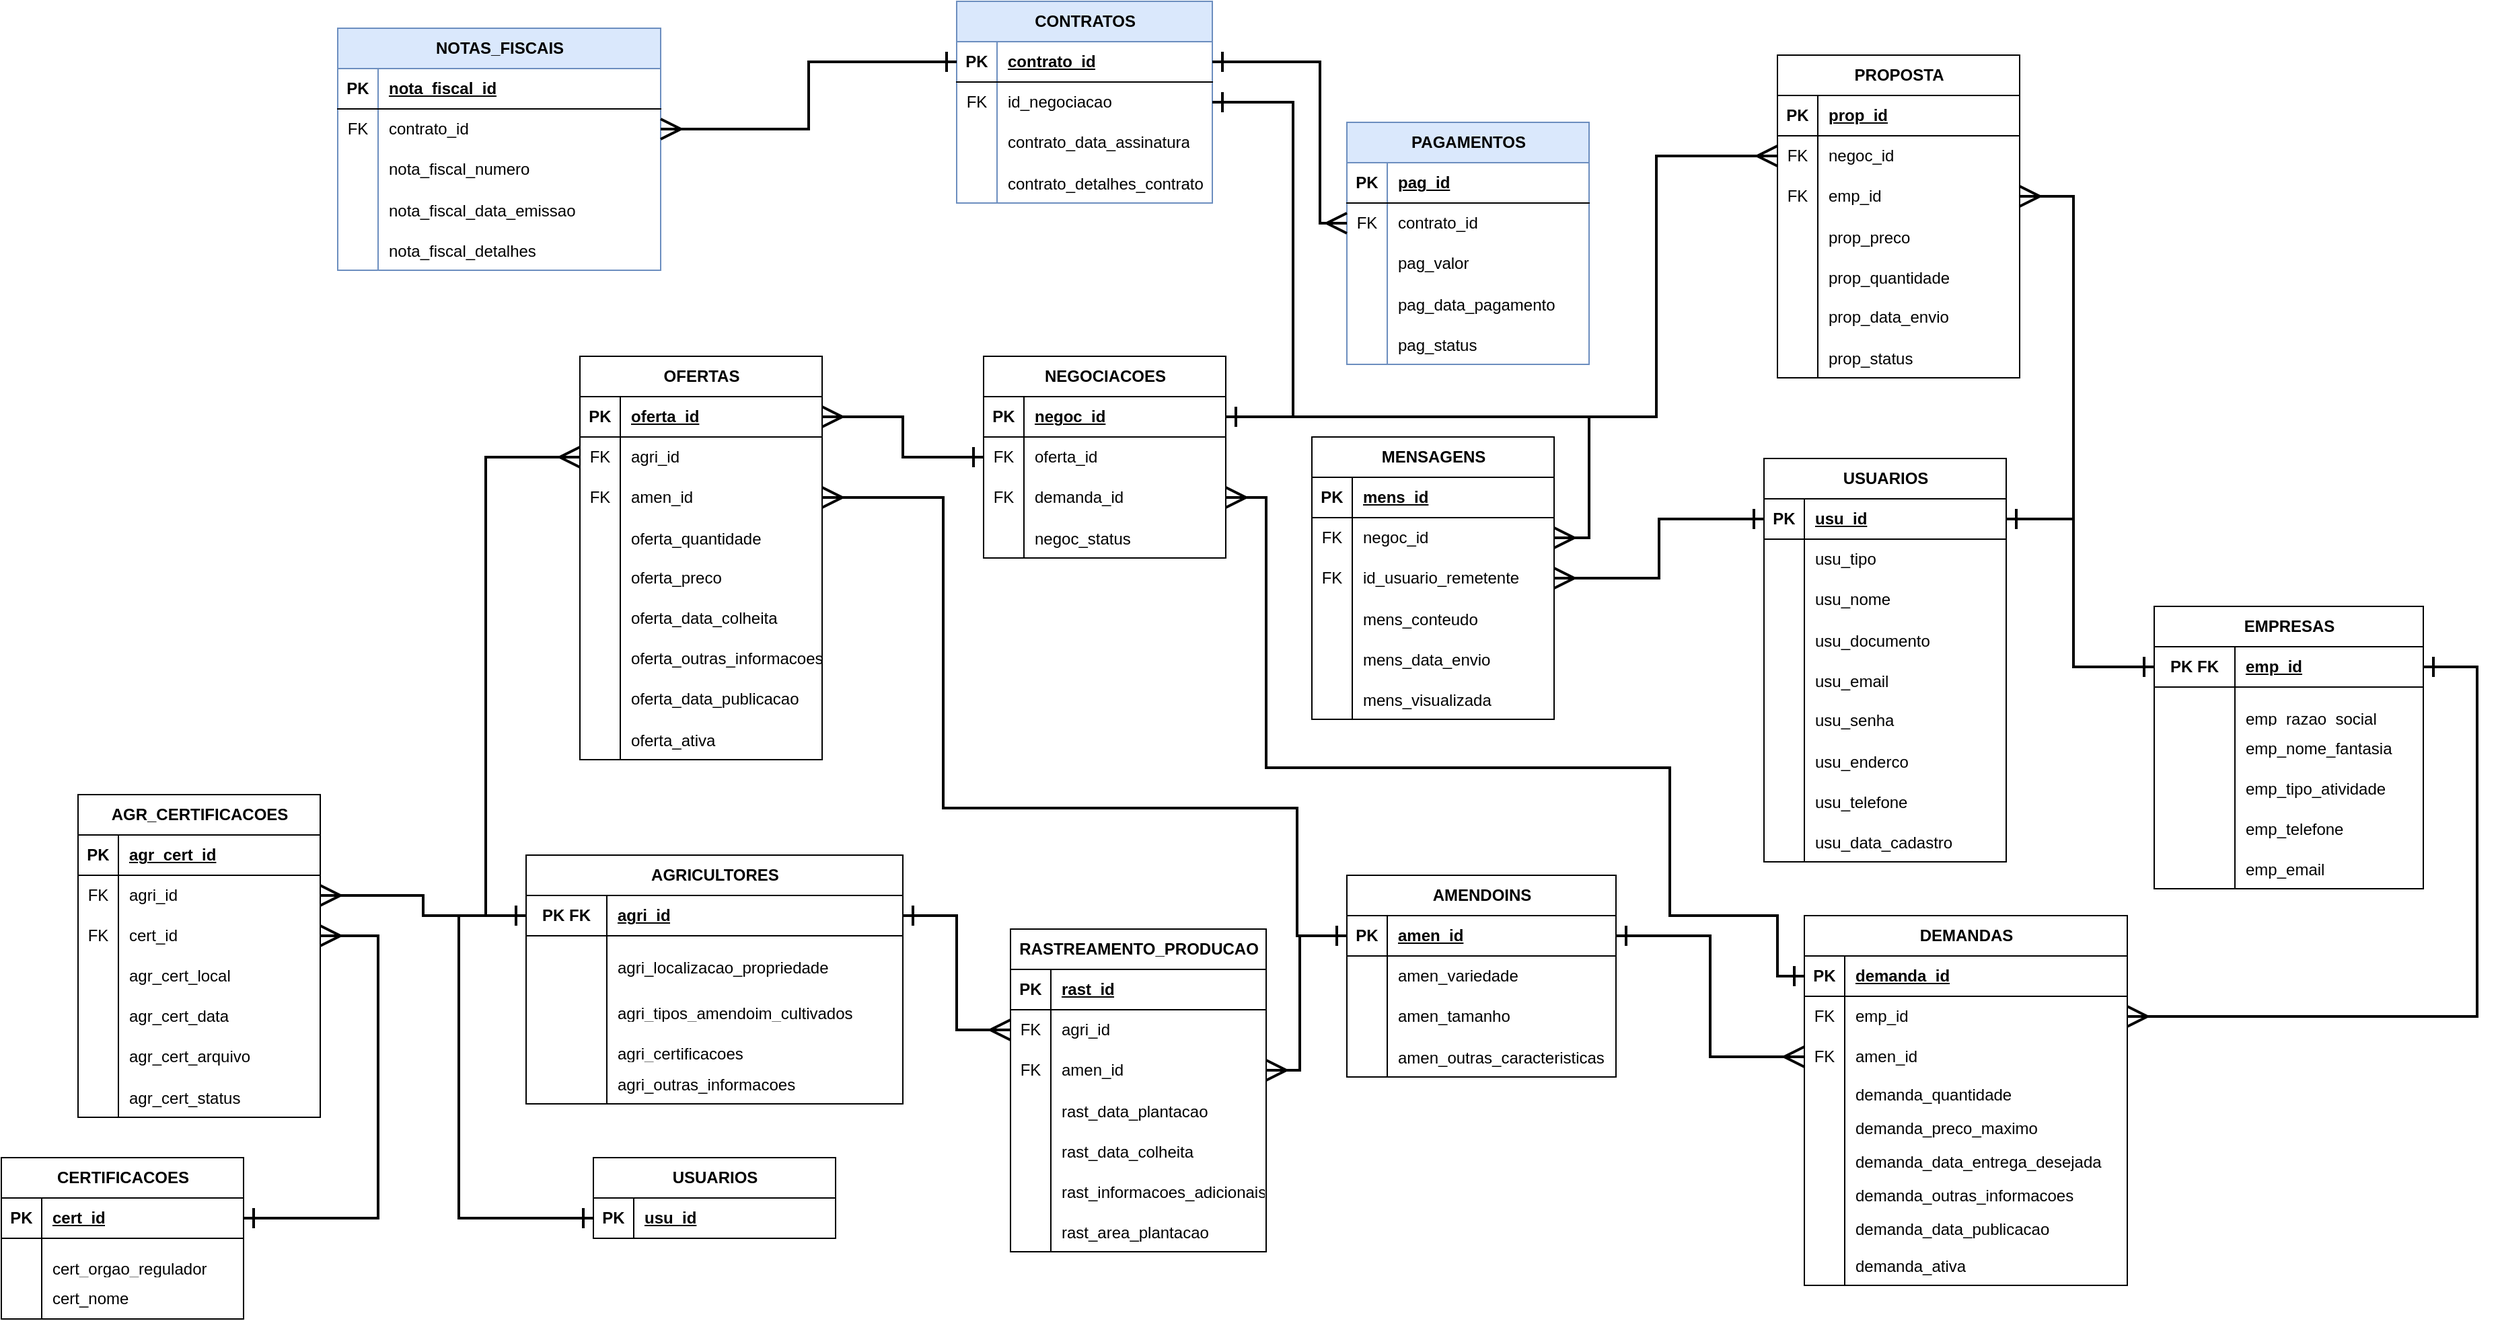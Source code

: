 <mxfile version="26.1.0">
  <diagram name="Página-1" id="O0sssz2_CUz8wKqUCNBE">
    <mxGraphModel dx="2227" dy="1946" grid="1" gridSize="10" guides="1" tooltips="1" connect="1" arrows="1" fold="1" page="1" pageScale="1" pageWidth="827" pageHeight="1169" math="0" shadow="0">
      <root>
        <mxCell id="0" />
        <mxCell id="1" parent="0" />
        <mxCell id="bNS-owRqzaJlE2s1Agrv-1" value="&lt;font style=&quot;vertical-align: inherit;&quot;&gt;&lt;font style=&quot;vertical-align: inherit;&quot;&gt;USUARIOS&lt;/font&gt;&lt;/font&gt;" style="shape=table;startSize=30;container=1;collapsible=1;childLayout=tableLayout;fixedRows=1;rowLines=0;fontStyle=1;align=center;resizeLast=1;html=1;" parent="1" vertex="1">
          <mxGeometry x="660" y="150" width="180" height="300" as="geometry" />
        </mxCell>
        <mxCell id="bNS-owRqzaJlE2s1Agrv-2" value="" style="shape=tableRow;horizontal=0;startSize=0;swimlaneHead=0;swimlaneBody=0;fillColor=none;collapsible=0;dropTarget=0;points=[[0,0.5],[1,0.5]];portConstraint=eastwest;top=0;left=0;right=0;bottom=1;" parent="bNS-owRqzaJlE2s1Agrv-1" vertex="1">
          <mxGeometry y="30" width="180" height="30" as="geometry" />
        </mxCell>
        <mxCell id="bNS-owRqzaJlE2s1Agrv-3" value="PK" style="shape=partialRectangle;connectable=0;fillColor=none;top=0;left=0;bottom=0;right=0;fontStyle=1;overflow=hidden;whiteSpace=wrap;html=1;" parent="bNS-owRqzaJlE2s1Agrv-2" vertex="1">
          <mxGeometry width="30" height="30" as="geometry">
            <mxRectangle width="30" height="30" as="alternateBounds" />
          </mxGeometry>
        </mxCell>
        <mxCell id="bNS-owRqzaJlE2s1Agrv-4" value="&lt;font style=&quot;vertical-align: inherit;&quot;&gt;&lt;font style=&quot;vertical-align: inherit;&quot;&gt;usu_id&lt;/font&gt;&lt;/font&gt;" style="shape=partialRectangle;connectable=0;fillColor=none;top=0;left=0;bottom=0;right=0;align=left;spacingLeft=6;fontStyle=5;overflow=hidden;whiteSpace=wrap;html=1;" parent="bNS-owRqzaJlE2s1Agrv-2" vertex="1">
          <mxGeometry x="30" width="150" height="30" as="geometry">
            <mxRectangle width="150" height="30" as="alternateBounds" />
          </mxGeometry>
        </mxCell>
        <mxCell id="bNS-owRqzaJlE2s1Agrv-5" value="" style="shape=tableRow;horizontal=0;startSize=0;swimlaneHead=0;swimlaneBody=0;fillColor=none;collapsible=0;dropTarget=0;points=[[0,0.5],[1,0.5]];portConstraint=eastwest;top=0;left=0;right=0;bottom=0;" parent="bNS-owRqzaJlE2s1Agrv-1" vertex="1">
          <mxGeometry y="60" width="180" height="30" as="geometry" />
        </mxCell>
        <mxCell id="bNS-owRqzaJlE2s1Agrv-6" value="" style="shape=partialRectangle;connectable=0;fillColor=none;top=0;left=0;bottom=0;right=0;editable=1;overflow=hidden;whiteSpace=wrap;html=1;" parent="bNS-owRqzaJlE2s1Agrv-5" vertex="1">
          <mxGeometry width="30" height="30" as="geometry">
            <mxRectangle width="30" height="30" as="alternateBounds" />
          </mxGeometry>
        </mxCell>
        <mxCell id="bNS-owRqzaJlE2s1Agrv-7" value="&lt;font style=&quot;vertical-align: inherit;&quot;&gt;&lt;font style=&quot;vertical-align: inherit;&quot;&gt;usu_tipo&lt;/font&gt;&lt;/font&gt;" style="shape=partialRectangle;connectable=0;fillColor=none;top=0;left=0;bottom=0;right=0;align=left;spacingLeft=6;overflow=hidden;whiteSpace=wrap;html=1;" parent="bNS-owRqzaJlE2s1Agrv-5" vertex="1">
          <mxGeometry x="30" width="150" height="30" as="geometry">
            <mxRectangle width="150" height="30" as="alternateBounds" />
          </mxGeometry>
        </mxCell>
        <mxCell id="bNS-owRqzaJlE2s1Agrv-8" value="" style="shape=tableRow;horizontal=0;startSize=0;swimlaneHead=0;swimlaneBody=0;fillColor=none;collapsible=0;dropTarget=0;points=[[0,0.5],[1,0.5]];portConstraint=eastwest;top=0;left=0;right=0;bottom=0;" parent="bNS-owRqzaJlE2s1Agrv-1" vertex="1">
          <mxGeometry y="90" width="180" height="30" as="geometry" />
        </mxCell>
        <mxCell id="bNS-owRqzaJlE2s1Agrv-9" value="" style="shape=partialRectangle;connectable=0;fillColor=none;top=0;left=0;bottom=0;right=0;editable=1;overflow=hidden;whiteSpace=wrap;html=1;" parent="bNS-owRqzaJlE2s1Agrv-8" vertex="1">
          <mxGeometry width="30" height="30" as="geometry">
            <mxRectangle width="30" height="30" as="alternateBounds" />
          </mxGeometry>
        </mxCell>
        <mxCell id="bNS-owRqzaJlE2s1Agrv-10" value="&lt;font style=&quot;vertical-align: inherit;&quot;&gt;&lt;font style=&quot;vertical-align: inherit;&quot;&gt;usu_nome&lt;/font&gt;&lt;/font&gt;" style="shape=partialRectangle;connectable=0;fillColor=none;top=0;left=0;bottom=0;right=0;align=left;spacingLeft=6;overflow=hidden;whiteSpace=wrap;html=1;" parent="bNS-owRqzaJlE2s1Agrv-8" vertex="1">
          <mxGeometry x="30" width="150" height="30" as="geometry">
            <mxRectangle width="150" height="30" as="alternateBounds" />
          </mxGeometry>
        </mxCell>
        <mxCell id="bNS-owRqzaJlE2s1Agrv-15" value="" style="shape=tableRow;horizontal=0;startSize=0;swimlaneHead=0;swimlaneBody=0;fillColor=none;collapsible=0;dropTarget=0;points=[[0,0.5],[1,0.5]];portConstraint=eastwest;top=0;left=0;right=0;bottom=0;" parent="bNS-owRqzaJlE2s1Agrv-1" vertex="1">
          <mxGeometry y="120" width="180" height="30" as="geometry" />
        </mxCell>
        <mxCell id="bNS-owRqzaJlE2s1Agrv-16" value="" style="shape=partialRectangle;connectable=0;fillColor=none;top=0;left=0;bottom=0;right=0;editable=1;overflow=hidden;" parent="bNS-owRqzaJlE2s1Agrv-15" vertex="1">
          <mxGeometry width="30" height="30" as="geometry">
            <mxRectangle width="30" height="30" as="alternateBounds" />
          </mxGeometry>
        </mxCell>
        <mxCell id="bNS-owRqzaJlE2s1Agrv-17" value="usu_documento" style="shape=partialRectangle;connectable=0;fillColor=none;top=0;left=0;bottom=0;right=0;align=left;spacingLeft=6;overflow=hidden;" parent="bNS-owRqzaJlE2s1Agrv-15" vertex="1">
          <mxGeometry x="30" width="150" height="30" as="geometry">
            <mxRectangle width="150" height="30" as="alternateBounds" />
          </mxGeometry>
        </mxCell>
        <mxCell id="bNS-owRqzaJlE2s1Agrv-19" value="" style="shape=tableRow;horizontal=0;startSize=0;swimlaneHead=0;swimlaneBody=0;fillColor=none;collapsible=0;dropTarget=0;points=[[0,0.5],[1,0.5]];portConstraint=eastwest;top=0;left=0;right=0;bottom=0;" parent="bNS-owRqzaJlE2s1Agrv-1" vertex="1">
          <mxGeometry y="150" width="180" height="30" as="geometry" />
        </mxCell>
        <mxCell id="bNS-owRqzaJlE2s1Agrv-20" value="" style="shape=partialRectangle;connectable=0;fillColor=none;top=0;left=0;bottom=0;right=0;editable=1;overflow=hidden;" parent="bNS-owRqzaJlE2s1Agrv-19" vertex="1">
          <mxGeometry width="30" height="30" as="geometry">
            <mxRectangle width="30" height="30" as="alternateBounds" />
          </mxGeometry>
        </mxCell>
        <mxCell id="bNS-owRqzaJlE2s1Agrv-21" value="usu_email" style="shape=partialRectangle;connectable=0;fillColor=none;top=0;left=0;bottom=0;right=0;align=left;spacingLeft=6;overflow=hidden;" parent="bNS-owRqzaJlE2s1Agrv-19" vertex="1">
          <mxGeometry x="30" width="150" height="30" as="geometry">
            <mxRectangle width="150" height="30" as="alternateBounds" />
          </mxGeometry>
        </mxCell>
        <mxCell id="bNS-owRqzaJlE2s1Agrv-11" value="" style="shape=tableRow;horizontal=0;startSize=0;swimlaneHead=0;swimlaneBody=0;fillColor=none;collapsible=0;dropTarget=0;points=[[0,0.5],[1,0.5]];portConstraint=eastwest;top=0;left=0;right=0;bottom=0;" parent="bNS-owRqzaJlE2s1Agrv-1" vertex="1">
          <mxGeometry y="180" width="180" height="30" as="geometry" />
        </mxCell>
        <mxCell id="bNS-owRqzaJlE2s1Agrv-12" value="" style="shape=partialRectangle;connectable=0;fillColor=none;top=0;left=0;bottom=0;right=0;editable=1;overflow=hidden;whiteSpace=wrap;html=1;" parent="bNS-owRqzaJlE2s1Agrv-11" vertex="1">
          <mxGeometry width="30" height="30" as="geometry">
            <mxRectangle width="30" height="30" as="alternateBounds" />
          </mxGeometry>
        </mxCell>
        <mxCell id="bNS-owRqzaJlE2s1Agrv-13" value="usu_senha" style="shape=partialRectangle;connectable=0;fillColor=none;top=0;left=0;bottom=0;right=0;align=left;spacingLeft=6;overflow=hidden;whiteSpace=wrap;html=1;" parent="bNS-owRqzaJlE2s1Agrv-11" vertex="1">
          <mxGeometry x="30" width="150" height="30" as="geometry">
            <mxRectangle width="150" height="30" as="alternateBounds" />
          </mxGeometry>
        </mxCell>
        <mxCell id="bNS-owRqzaJlE2s1Agrv-40" value="" style="shape=tableRow;horizontal=0;startSize=0;swimlaneHead=0;swimlaneBody=0;fillColor=none;collapsible=0;dropTarget=0;points=[[0,0.5],[1,0.5]];portConstraint=eastwest;top=0;left=0;right=0;bottom=0;" parent="bNS-owRqzaJlE2s1Agrv-1" vertex="1">
          <mxGeometry y="210" width="180" height="30" as="geometry" />
        </mxCell>
        <mxCell id="bNS-owRqzaJlE2s1Agrv-41" value="" style="shape=partialRectangle;connectable=0;fillColor=none;top=0;left=0;bottom=0;right=0;editable=1;overflow=hidden;" parent="bNS-owRqzaJlE2s1Agrv-40" vertex="1">
          <mxGeometry width="30" height="30" as="geometry">
            <mxRectangle width="30" height="30" as="alternateBounds" />
          </mxGeometry>
        </mxCell>
        <mxCell id="bNS-owRqzaJlE2s1Agrv-42" value="usu_enderco" style="shape=partialRectangle;connectable=0;fillColor=none;top=0;left=0;bottom=0;right=0;align=left;spacingLeft=6;overflow=hidden;" parent="bNS-owRqzaJlE2s1Agrv-40" vertex="1">
          <mxGeometry x="30" width="150" height="30" as="geometry">
            <mxRectangle width="150" height="30" as="alternateBounds" />
          </mxGeometry>
        </mxCell>
        <mxCell id="bNS-owRqzaJlE2s1Agrv-43" value="" style="shape=tableRow;horizontal=0;startSize=0;swimlaneHead=0;swimlaneBody=0;fillColor=none;collapsible=0;dropTarget=0;points=[[0,0.5],[1,0.5]];portConstraint=eastwest;top=0;left=0;right=0;bottom=0;" parent="bNS-owRqzaJlE2s1Agrv-1" vertex="1">
          <mxGeometry y="240" width="180" height="30" as="geometry" />
        </mxCell>
        <mxCell id="bNS-owRqzaJlE2s1Agrv-44" value="" style="shape=partialRectangle;connectable=0;fillColor=none;top=0;left=0;bottom=0;right=0;editable=1;overflow=hidden;" parent="bNS-owRqzaJlE2s1Agrv-43" vertex="1">
          <mxGeometry width="30" height="30" as="geometry">
            <mxRectangle width="30" height="30" as="alternateBounds" />
          </mxGeometry>
        </mxCell>
        <mxCell id="bNS-owRqzaJlE2s1Agrv-45" value="usu_telefone" style="shape=partialRectangle;connectable=0;fillColor=none;top=0;left=0;bottom=0;right=0;align=left;spacingLeft=6;overflow=hidden;" parent="bNS-owRqzaJlE2s1Agrv-43" vertex="1">
          <mxGeometry x="30" width="150" height="30" as="geometry">
            <mxRectangle width="150" height="30" as="alternateBounds" />
          </mxGeometry>
        </mxCell>
        <mxCell id="bNS-owRqzaJlE2s1Agrv-46" value="" style="shape=tableRow;horizontal=0;startSize=0;swimlaneHead=0;swimlaneBody=0;fillColor=none;collapsible=0;dropTarget=0;points=[[0,0.5],[1,0.5]];portConstraint=eastwest;top=0;left=0;right=0;bottom=0;" parent="bNS-owRqzaJlE2s1Agrv-1" vertex="1">
          <mxGeometry y="270" width="180" height="30" as="geometry" />
        </mxCell>
        <mxCell id="bNS-owRqzaJlE2s1Agrv-47" value="" style="shape=partialRectangle;connectable=0;fillColor=none;top=0;left=0;bottom=0;right=0;editable=1;overflow=hidden;" parent="bNS-owRqzaJlE2s1Agrv-46" vertex="1">
          <mxGeometry width="30" height="30" as="geometry">
            <mxRectangle width="30" height="30" as="alternateBounds" />
          </mxGeometry>
        </mxCell>
        <mxCell id="bNS-owRqzaJlE2s1Agrv-48" value="usu_data_cadastro" style="shape=partialRectangle;connectable=0;fillColor=none;top=0;left=0;bottom=0;right=0;align=left;spacingLeft=6;overflow=hidden;" parent="bNS-owRqzaJlE2s1Agrv-46" vertex="1">
          <mxGeometry x="30" width="150" height="30" as="geometry">
            <mxRectangle width="150" height="30" as="alternateBounds" />
          </mxGeometry>
        </mxCell>
        <mxCell id="bNS-owRqzaJlE2s1Agrv-77" value="AMENDOINS" style="shape=table;startSize=30;container=1;collapsible=1;childLayout=tableLayout;fixedRows=1;rowLines=0;fontStyle=1;align=center;resizeLast=1;html=1;" parent="1" vertex="1">
          <mxGeometry x="350" y="460" width="200" height="150" as="geometry" />
        </mxCell>
        <mxCell id="bNS-owRqzaJlE2s1Agrv-78" value="" style="shape=tableRow;horizontal=0;startSize=0;swimlaneHead=0;swimlaneBody=0;fillColor=none;collapsible=0;dropTarget=0;points=[[0,0.5],[1,0.5]];portConstraint=eastwest;top=0;left=0;right=0;bottom=1;" parent="bNS-owRqzaJlE2s1Agrv-77" vertex="1">
          <mxGeometry y="30" width="200" height="30" as="geometry" />
        </mxCell>
        <mxCell id="bNS-owRqzaJlE2s1Agrv-79" value="PK" style="shape=partialRectangle;connectable=0;fillColor=none;top=0;left=0;bottom=0;right=0;fontStyle=1;overflow=hidden;whiteSpace=wrap;html=1;" parent="bNS-owRqzaJlE2s1Agrv-78" vertex="1">
          <mxGeometry width="30" height="30" as="geometry">
            <mxRectangle width="30" height="30" as="alternateBounds" />
          </mxGeometry>
        </mxCell>
        <mxCell id="bNS-owRqzaJlE2s1Agrv-80" value="&lt;font style=&quot;vertical-align: inherit;&quot;&gt;&lt;font style=&quot;vertical-align: inherit;&quot;&gt;amen_id&lt;/font&gt;&lt;/font&gt;" style="shape=partialRectangle;connectable=0;fillColor=none;top=0;left=0;bottom=0;right=0;align=left;spacingLeft=6;fontStyle=5;overflow=hidden;whiteSpace=wrap;html=1;" parent="bNS-owRqzaJlE2s1Agrv-78" vertex="1">
          <mxGeometry x="30" width="170" height="30" as="geometry">
            <mxRectangle width="170" height="30" as="alternateBounds" />
          </mxGeometry>
        </mxCell>
        <mxCell id="bNS-owRqzaJlE2s1Agrv-81" value="" style="shape=tableRow;horizontal=0;startSize=0;swimlaneHead=0;swimlaneBody=0;fillColor=none;collapsible=0;dropTarget=0;points=[[0,0.5],[1,0.5]];portConstraint=eastwest;top=0;left=0;right=0;bottom=0;" parent="bNS-owRqzaJlE2s1Agrv-77" vertex="1">
          <mxGeometry y="60" width="200" height="30" as="geometry" />
        </mxCell>
        <mxCell id="bNS-owRqzaJlE2s1Agrv-82" value="" style="shape=partialRectangle;connectable=0;fillColor=none;top=0;left=0;bottom=0;right=0;editable=1;overflow=hidden;whiteSpace=wrap;html=1;" parent="bNS-owRqzaJlE2s1Agrv-81" vertex="1">
          <mxGeometry width="30" height="30" as="geometry">
            <mxRectangle width="30" height="30" as="alternateBounds" />
          </mxGeometry>
        </mxCell>
        <mxCell id="bNS-owRqzaJlE2s1Agrv-83" value="&lt;font style=&quot;vertical-align: inherit;&quot;&gt;&lt;font style=&quot;vertical-align: inherit;&quot;&gt;amen_variedade&lt;/font&gt;&lt;/font&gt;" style="shape=partialRectangle;connectable=0;fillColor=none;top=0;left=0;bottom=0;right=0;align=left;spacingLeft=6;overflow=hidden;whiteSpace=wrap;html=1;" parent="bNS-owRqzaJlE2s1Agrv-81" vertex="1">
          <mxGeometry x="30" width="170" height="30" as="geometry">
            <mxRectangle width="170" height="30" as="alternateBounds" />
          </mxGeometry>
        </mxCell>
        <mxCell id="bNS-owRqzaJlE2s1Agrv-84" value="" style="shape=tableRow;horizontal=0;startSize=0;swimlaneHead=0;swimlaneBody=0;fillColor=none;collapsible=0;dropTarget=0;points=[[0,0.5],[1,0.5]];portConstraint=eastwest;top=0;left=0;right=0;bottom=0;" parent="bNS-owRqzaJlE2s1Agrv-77" vertex="1">
          <mxGeometry y="90" width="200" height="30" as="geometry" />
        </mxCell>
        <mxCell id="bNS-owRqzaJlE2s1Agrv-85" value="" style="shape=partialRectangle;connectable=0;fillColor=none;top=0;left=0;bottom=0;right=0;editable=1;overflow=hidden;whiteSpace=wrap;html=1;" parent="bNS-owRqzaJlE2s1Agrv-84" vertex="1">
          <mxGeometry width="30" height="30" as="geometry">
            <mxRectangle width="30" height="30" as="alternateBounds" />
          </mxGeometry>
        </mxCell>
        <mxCell id="bNS-owRqzaJlE2s1Agrv-86" value="&lt;font style=&quot;vertical-align: inherit;&quot;&gt;&lt;font style=&quot;vertical-align: inherit;&quot;&gt;amen_tamanho&lt;/font&gt;&lt;/font&gt;" style="shape=partialRectangle;connectable=0;fillColor=none;top=0;left=0;bottom=0;right=0;align=left;spacingLeft=6;overflow=hidden;whiteSpace=wrap;html=1;" parent="bNS-owRqzaJlE2s1Agrv-84" vertex="1">
          <mxGeometry x="30" width="170" height="30" as="geometry">
            <mxRectangle width="170" height="30" as="alternateBounds" />
          </mxGeometry>
        </mxCell>
        <mxCell id="bNS-owRqzaJlE2s1Agrv-90" value="" style="shape=tableRow;horizontal=0;startSize=0;swimlaneHead=0;swimlaneBody=0;fillColor=none;collapsible=0;dropTarget=0;points=[[0,0.5],[1,0.5]];portConstraint=eastwest;top=0;left=0;right=0;bottom=0;" parent="bNS-owRqzaJlE2s1Agrv-77" vertex="1">
          <mxGeometry y="120" width="200" height="30" as="geometry" />
        </mxCell>
        <mxCell id="bNS-owRqzaJlE2s1Agrv-91" value="" style="shape=partialRectangle;connectable=0;fillColor=none;top=0;left=0;bottom=0;right=0;editable=1;overflow=hidden;" parent="bNS-owRqzaJlE2s1Agrv-90" vertex="1">
          <mxGeometry width="30" height="30" as="geometry">
            <mxRectangle width="30" height="30" as="alternateBounds" />
          </mxGeometry>
        </mxCell>
        <mxCell id="bNS-owRqzaJlE2s1Agrv-92" value="amen_outras_caracteristicas" style="shape=partialRectangle;connectable=0;fillColor=none;top=0;left=0;bottom=0;right=0;align=left;spacingLeft=6;overflow=hidden;" parent="bNS-owRqzaJlE2s1Agrv-90" vertex="1">
          <mxGeometry x="30" width="170" height="30" as="geometry">
            <mxRectangle width="170" height="30" as="alternateBounds" />
          </mxGeometry>
        </mxCell>
        <mxCell id="bNS-owRqzaJlE2s1Agrv-105" value="&lt;font style=&quot;vertical-align: inherit;&quot;&gt;&lt;font style=&quot;vertical-align: inherit;&quot;&gt; NEGOCIACOES&lt;/font&gt;&lt;/font&gt;" style="shape=table;startSize=30;container=1;collapsible=1;childLayout=tableLayout;fixedRows=1;rowLines=0;fontStyle=1;align=center;resizeLast=1;html=1;" parent="1" vertex="1">
          <mxGeometry x="80" y="74" width="180" height="150" as="geometry" />
        </mxCell>
        <mxCell id="bNS-owRqzaJlE2s1Agrv-106" value="" style="shape=tableRow;horizontal=0;startSize=0;swimlaneHead=0;swimlaneBody=0;fillColor=none;collapsible=0;dropTarget=0;points=[[0,0.5],[1,0.5]];portConstraint=eastwest;top=0;left=0;right=0;bottom=1;" parent="bNS-owRqzaJlE2s1Agrv-105" vertex="1">
          <mxGeometry y="30" width="180" height="30" as="geometry" />
        </mxCell>
        <mxCell id="bNS-owRqzaJlE2s1Agrv-107" value="PK" style="shape=partialRectangle;connectable=0;fillColor=none;top=0;left=0;bottom=0;right=0;fontStyle=1;overflow=hidden;whiteSpace=wrap;html=1;" parent="bNS-owRqzaJlE2s1Agrv-106" vertex="1">
          <mxGeometry width="30" height="30" as="geometry">
            <mxRectangle width="30" height="30" as="alternateBounds" />
          </mxGeometry>
        </mxCell>
        <mxCell id="bNS-owRqzaJlE2s1Agrv-108" value="&lt;font style=&quot;vertical-align: inherit;&quot;&gt;&lt;font style=&quot;vertical-align: inherit;&quot;&gt;negoc_id&lt;/font&gt;&lt;/font&gt;" style="shape=partialRectangle;connectable=0;fillColor=none;top=0;left=0;bottom=0;right=0;align=left;spacingLeft=6;fontStyle=5;overflow=hidden;whiteSpace=wrap;html=1;" parent="bNS-owRqzaJlE2s1Agrv-106" vertex="1">
          <mxGeometry x="30" width="150" height="30" as="geometry">
            <mxRectangle width="150" height="30" as="alternateBounds" />
          </mxGeometry>
        </mxCell>
        <mxCell id="bNS-owRqzaJlE2s1Agrv-109" value="" style="shape=tableRow;horizontal=0;startSize=0;swimlaneHead=0;swimlaneBody=0;fillColor=none;collapsible=0;dropTarget=0;points=[[0,0.5],[1,0.5]];portConstraint=eastwest;top=0;left=0;right=0;bottom=0;" parent="bNS-owRqzaJlE2s1Agrv-105" vertex="1">
          <mxGeometry y="60" width="180" height="30" as="geometry" />
        </mxCell>
        <mxCell id="bNS-owRqzaJlE2s1Agrv-110" value="FK" style="shape=partialRectangle;connectable=0;fillColor=none;top=0;left=0;bottom=0;right=0;editable=1;overflow=hidden;whiteSpace=wrap;html=1;" parent="bNS-owRqzaJlE2s1Agrv-109" vertex="1">
          <mxGeometry width="30" height="30" as="geometry">
            <mxRectangle width="30" height="30" as="alternateBounds" />
          </mxGeometry>
        </mxCell>
        <mxCell id="bNS-owRqzaJlE2s1Agrv-111" value="&lt;font style=&quot;vertical-align: inherit;&quot;&gt;&lt;font style=&quot;vertical-align: inherit;&quot;&gt;oferta_id&lt;/font&gt;&lt;/font&gt;" style="shape=partialRectangle;connectable=0;fillColor=none;top=0;left=0;bottom=0;right=0;align=left;spacingLeft=6;overflow=hidden;whiteSpace=wrap;html=1;" parent="bNS-owRqzaJlE2s1Agrv-109" vertex="1">
          <mxGeometry x="30" width="150" height="30" as="geometry">
            <mxRectangle width="150" height="30" as="alternateBounds" />
          </mxGeometry>
        </mxCell>
        <mxCell id="bNS-owRqzaJlE2s1Agrv-112" value="" style="shape=tableRow;horizontal=0;startSize=0;swimlaneHead=0;swimlaneBody=0;fillColor=none;collapsible=0;dropTarget=0;points=[[0,0.5],[1,0.5]];portConstraint=eastwest;top=0;left=0;right=0;bottom=0;" parent="bNS-owRqzaJlE2s1Agrv-105" vertex="1">
          <mxGeometry y="90" width="180" height="30" as="geometry" />
        </mxCell>
        <mxCell id="bNS-owRqzaJlE2s1Agrv-113" value="FK" style="shape=partialRectangle;connectable=0;fillColor=none;top=0;left=0;bottom=0;right=0;editable=1;overflow=hidden;whiteSpace=wrap;html=1;" parent="bNS-owRqzaJlE2s1Agrv-112" vertex="1">
          <mxGeometry width="30" height="30" as="geometry">
            <mxRectangle width="30" height="30" as="alternateBounds" />
          </mxGeometry>
        </mxCell>
        <mxCell id="bNS-owRqzaJlE2s1Agrv-114" value="&lt;font style=&quot;vertical-align: inherit;&quot;&gt;&lt;font style=&quot;vertical-align: inherit;&quot;&gt;demanda_id&lt;/font&gt;&lt;/font&gt;" style="shape=partialRectangle;connectable=0;fillColor=none;top=0;left=0;bottom=0;right=0;align=left;spacingLeft=6;overflow=hidden;whiteSpace=wrap;html=1;" parent="bNS-owRqzaJlE2s1Agrv-112" vertex="1">
          <mxGeometry x="30" width="150" height="30" as="geometry">
            <mxRectangle width="150" height="30" as="alternateBounds" />
          </mxGeometry>
        </mxCell>
        <mxCell id="bNS-owRqzaJlE2s1Agrv-115" value="" style="shape=tableRow;horizontal=0;startSize=0;swimlaneHead=0;swimlaneBody=0;fillColor=none;collapsible=0;dropTarget=0;points=[[0,0.5],[1,0.5]];portConstraint=eastwest;top=0;left=0;right=0;bottom=0;" parent="bNS-owRqzaJlE2s1Agrv-105" vertex="1">
          <mxGeometry y="120" width="180" height="30" as="geometry" />
        </mxCell>
        <mxCell id="bNS-owRqzaJlE2s1Agrv-116" value="" style="shape=partialRectangle;connectable=0;fillColor=none;top=0;left=0;bottom=0;right=0;editable=1;overflow=hidden;" parent="bNS-owRqzaJlE2s1Agrv-115" vertex="1">
          <mxGeometry width="30" height="30" as="geometry">
            <mxRectangle width="30" height="30" as="alternateBounds" />
          </mxGeometry>
        </mxCell>
        <mxCell id="bNS-owRqzaJlE2s1Agrv-117" value="negoc_status" style="shape=partialRectangle;connectable=0;fillColor=none;top=0;left=0;bottom=0;right=0;align=left;spacingLeft=6;overflow=hidden;" parent="bNS-owRqzaJlE2s1Agrv-115" vertex="1">
          <mxGeometry x="30" width="150" height="30" as="geometry">
            <mxRectangle width="150" height="30" as="alternateBounds" />
          </mxGeometry>
        </mxCell>
        <mxCell id="bNS-owRqzaJlE2s1Agrv-133" value="&lt;font style=&quot;vertical-align: inherit;&quot;&gt;&lt;font style=&quot;vertical-align: inherit;&quot;&gt;OFERTAS&lt;/font&gt;&lt;/font&gt;" style="shape=table;startSize=30;container=1;collapsible=1;childLayout=tableLayout;fixedRows=1;rowLines=0;fontStyle=1;align=center;resizeLast=1;html=1;" parent="1" vertex="1">
          <mxGeometry x="-220" y="74" width="180" height="300" as="geometry" />
        </mxCell>
        <mxCell id="bNS-owRqzaJlE2s1Agrv-134" value="" style="shape=tableRow;horizontal=0;startSize=0;swimlaneHead=0;swimlaneBody=0;fillColor=none;collapsible=0;dropTarget=0;points=[[0,0.5],[1,0.5]];portConstraint=eastwest;top=0;left=0;right=0;bottom=1;" parent="bNS-owRqzaJlE2s1Agrv-133" vertex="1">
          <mxGeometry y="30" width="180" height="30" as="geometry" />
        </mxCell>
        <mxCell id="bNS-owRqzaJlE2s1Agrv-135" value="PK" style="shape=partialRectangle;connectable=0;fillColor=none;top=0;left=0;bottom=0;right=0;fontStyle=1;overflow=hidden;whiteSpace=wrap;html=1;" parent="bNS-owRqzaJlE2s1Agrv-134" vertex="1">
          <mxGeometry width="30" height="30" as="geometry">
            <mxRectangle width="30" height="30" as="alternateBounds" />
          </mxGeometry>
        </mxCell>
        <mxCell id="bNS-owRqzaJlE2s1Agrv-136" value="&lt;font style=&quot;vertical-align: inherit;&quot;&gt;&lt;font style=&quot;vertical-align: inherit;&quot;&gt;oferta_id&lt;/font&gt;&lt;/font&gt;" style="shape=partialRectangle;connectable=0;fillColor=none;top=0;left=0;bottom=0;right=0;align=left;spacingLeft=6;fontStyle=5;overflow=hidden;whiteSpace=wrap;html=1;" parent="bNS-owRqzaJlE2s1Agrv-134" vertex="1">
          <mxGeometry x="30" width="150" height="30" as="geometry">
            <mxRectangle width="150" height="30" as="alternateBounds" />
          </mxGeometry>
        </mxCell>
        <mxCell id="bNS-owRqzaJlE2s1Agrv-137" value="" style="shape=tableRow;horizontal=0;startSize=0;swimlaneHead=0;swimlaneBody=0;fillColor=none;collapsible=0;dropTarget=0;points=[[0,0.5],[1,0.5]];portConstraint=eastwest;top=0;left=0;right=0;bottom=0;strokeColor=#b85450;" parent="bNS-owRqzaJlE2s1Agrv-133" vertex="1">
          <mxGeometry y="60" width="180" height="30" as="geometry" />
        </mxCell>
        <mxCell id="bNS-owRqzaJlE2s1Agrv-138" value="FK" style="shape=partialRectangle;connectable=0;fillColor=none;top=0;left=0;bottom=0;right=0;editable=1;overflow=hidden;whiteSpace=wrap;html=1;" parent="bNS-owRqzaJlE2s1Agrv-137" vertex="1">
          <mxGeometry width="30" height="30" as="geometry">
            <mxRectangle width="30" height="30" as="alternateBounds" />
          </mxGeometry>
        </mxCell>
        <mxCell id="bNS-owRqzaJlE2s1Agrv-139" value="&lt;font style=&quot;vertical-align: inherit;&quot;&gt;&lt;font style=&quot;vertical-align: inherit;&quot;&gt;agri_id&lt;/font&gt;&lt;/font&gt;" style="shape=partialRectangle;connectable=0;fillColor=none;top=0;left=0;bottom=0;right=0;align=left;spacingLeft=6;overflow=hidden;whiteSpace=wrap;html=1;" parent="bNS-owRqzaJlE2s1Agrv-137" vertex="1">
          <mxGeometry x="30" width="150" height="30" as="geometry">
            <mxRectangle width="150" height="30" as="alternateBounds" />
          </mxGeometry>
        </mxCell>
        <mxCell id="bNS-owRqzaJlE2s1Agrv-140" value="" style="shape=tableRow;horizontal=0;startSize=0;swimlaneHead=0;swimlaneBody=0;fillColor=none;collapsible=0;dropTarget=0;points=[[0,0.5],[1,0.5]];portConstraint=eastwest;top=0;left=0;right=0;bottom=0;" parent="bNS-owRqzaJlE2s1Agrv-133" vertex="1">
          <mxGeometry y="90" width="180" height="30" as="geometry" />
        </mxCell>
        <mxCell id="bNS-owRqzaJlE2s1Agrv-141" value="FK" style="shape=partialRectangle;connectable=0;fillColor=none;top=0;left=0;bottom=0;right=0;editable=1;overflow=hidden;whiteSpace=wrap;html=1;" parent="bNS-owRqzaJlE2s1Agrv-140" vertex="1">
          <mxGeometry width="30" height="30" as="geometry">
            <mxRectangle width="30" height="30" as="alternateBounds" />
          </mxGeometry>
        </mxCell>
        <mxCell id="bNS-owRqzaJlE2s1Agrv-142" value="&lt;font style=&quot;vertical-align: inherit;&quot;&gt;&lt;font style=&quot;vertical-align: inherit;&quot;&gt;amen_id&lt;/font&gt;&lt;/font&gt;" style="shape=partialRectangle;connectable=0;fillColor=none;top=0;left=0;bottom=0;right=0;align=left;spacingLeft=6;overflow=hidden;whiteSpace=wrap;html=1;" parent="bNS-owRqzaJlE2s1Agrv-140" vertex="1">
          <mxGeometry x="30" width="150" height="30" as="geometry">
            <mxRectangle width="150" height="30" as="alternateBounds" />
          </mxGeometry>
        </mxCell>
        <mxCell id="bNS-owRqzaJlE2s1Agrv-143" value="" style="shape=tableRow;horizontal=0;startSize=0;swimlaneHead=0;swimlaneBody=0;fillColor=none;collapsible=0;dropTarget=0;points=[[0,0.5],[1,0.5]];portConstraint=eastwest;top=0;left=0;right=0;bottom=0;" parent="bNS-owRqzaJlE2s1Agrv-133" vertex="1">
          <mxGeometry y="120" width="180" height="30" as="geometry" />
        </mxCell>
        <mxCell id="bNS-owRqzaJlE2s1Agrv-144" value="" style="shape=partialRectangle;connectable=0;fillColor=none;top=0;left=0;bottom=0;right=0;editable=1;overflow=hidden;" parent="bNS-owRqzaJlE2s1Agrv-143" vertex="1">
          <mxGeometry width="30" height="30" as="geometry">
            <mxRectangle width="30" height="30" as="alternateBounds" />
          </mxGeometry>
        </mxCell>
        <mxCell id="bNS-owRqzaJlE2s1Agrv-145" value="oferta_quantidade" style="shape=partialRectangle;connectable=0;fillColor=none;top=0;left=0;bottom=0;right=0;align=left;spacingLeft=6;overflow=hidden;" parent="bNS-owRqzaJlE2s1Agrv-143" vertex="1">
          <mxGeometry x="30" width="150" height="30" as="geometry">
            <mxRectangle width="150" height="30" as="alternateBounds" />
          </mxGeometry>
        </mxCell>
        <mxCell id="Uv2l6dKpGzpBWHtny8A--29" value="" style="shape=tableRow;horizontal=0;startSize=0;swimlaneHead=0;swimlaneBody=0;fillColor=none;collapsible=0;dropTarget=0;points=[[0,0.5],[1,0.5]];portConstraint=eastwest;top=0;left=0;right=0;bottom=0;" parent="bNS-owRqzaJlE2s1Agrv-133" vertex="1">
          <mxGeometry y="150" width="180" height="30" as="geometry" />
        </mxCell>
        <mxCell id="Uv2l6dKpGzpBWHtny8A--30" value="" style="shape=partialRectangle;connectable=0;fillColor=none;top=0;left=0;bottom=0;right=0;editable=1;overflow=hidden;whiteSpace=wrap;html=1;" parent="Uv2l6dKpGzpBWHtny8A--29" vertex="1">
          <mxGeometry width="30" height="30" as="geometry">
            <mxRectangle width="30" height="30" as="alternateBounds" />
          </mxGeometry>
        </mxCell>
        <mxCell id="Uv2l6dKpGzpBWHtny8A--31" value="&lt;span style=&quot;text-wrap-mode: nowrap;&quot;&gt;oferta_&lt;/span&gt;preco" style="shape=partialRectangle;connectable=0;fillColor=none;top=0;left=0;bottom=0;right=0;align=left;spacingLeft=6;overflow=hidden;whiteSpace=wrap;html=1;" parent="Uv2l6dKpGzpBWHtny8A--29" vertex="1">
          <mxGeometry x="30" width="150" height="30" as="geometry">
            <mxRectangle width="150" height="30" as="alternateBounds" />
          </mxGeometry>
        </mxCell>
        <mxCell id="Uv2l6dKpGzpBWHtny8A--32" value="" style="shape=tableRow;horizontal=0;startSize=0;swimlaneHead=0;swimlaneBody=0;fillColor=none;collapsible=0;dropTarget=0;points=[[0,0.5],[1,0.5]];portConstraint=eastwest;top=0;left=0;right=0;bottom=0;" parent="bNS-owRqzaJlE2s1Agrv-133" vertex="1">
          <mxGeometry y="180" width="180" height="30" as="geometry" />
        </mxCell>
        <mxCell id="Uv2l6dKpGzpBWHtny8A--33" value="" style="shape=partialRectangle;connectable=0;fillColor=none;top=0;left=0;bottom=0;right=0;editable=1;overflow=hidden;whiteSpace=wrap;html=1;" parent="Uv2l6dKpGzpBWHtny8A--32" vertex="1">
          <mxGeometry width="30" height="30" as="geometry">
            <mxRectangle width="30" height="30" as="alternateBounds" />
          </mxGeometry>
        </mxCell>
        <mxCell id="Uv2l6dKpGzpBWHtny8A--34" value="&lt;span style=&quot;text-wrap-mode: nowrap;&quot;&gt;oferta_&lt;/span&gt;data_colheita" style="shape=partialRectangle;connectable=0;fillColor=none;top=0;left=0;bottom=0;right=0;align=left;spacingLeft=6;overflow=hidden;whiteSpace=wrap;html=1;" parent="Uv2l6dKpGzpBWHtny8A--32" vertex="1">
          <mxGeometry x="30" width="150" height="30" as="geometry">
            <mxRectangle width="150" height="30" as="alternateBounds" />
          </mxGeometry>
        </mxCell>
        <mxCell id="Uv2l6dKpGzpBWHtny8A--35" value="" style="shape=tableRow;horizontal=0;startSize=0;swimlaneHead=0;swimlaneBody=0;fillColor=none;collapsible=0;dropTarget=0;points=[[0,0.5],[1,0.5]];portConstraint=eastwest;top=0;left=0;right=0;bottom=0;" parent="bNS-owRqzaJlE2s1Agrv-133" vertex="1">
          <mxGeometry y="210" width="180" height="30" as="geometry" />
        </mxCell>
        <mxCell id="Uv2l6dKpGzpBWHtny8A--36" value="" style="shape=partialRectangle;connectable=0;fillColor=none;top=0;left=0;bottom=0;right=0;editable=1;overflow=hidden;whiteSpace=wrap;html=1;" parent="Uv2l6dKpGzpBWHtny8A--35" vertex="1">
          <mxGeometry width="30" height="30" as="geometry">
            <mxRectangle width="30" height="30" as="alternateBounds" />
          </mxGeometry>
        </mxCell>
        <mxCell id="Uv2l6dKpGzpBWHtny8A--37" value="&lt;span style=&quot;text-wrap-mode: nowrap;&quot;&gt;oferta_&lt;/span&gt;outras_informacoes" style="shape=partialRectangle;connectable=0;fillColor=none;top=0;left=0;bottom=0;right=0;align=left;spacingLeft=6;overflow=hidden;whiteSpace=wrap;html=1;" parent="Uv2l6dKpGzpBWHtny8A--35" vertex="1">
          <mxGeometry x="30" width="150" height="30" as="geometry">
            <mxRectangle width="150" height="30" as="alternateBounds" />
          </mxGeometry>
        </mxCell>
        <mxCell id="bNS-owRqzaJlE2s1Agrv-149" value="" style="shape=tableRow;horizontal=0;startSize=0;swimlaneHead=0;swimlaneBody=0;fillColor=none;collapsible=0;dropTarget=0;points=[[0,0.5],[1,0.5]];portConstraint=eastwest;top=0;left=0;right=0;bottom=0;" parent="bNS-owRqzaJlE2s1Agrv-133" vertex="1">
          <mxGeometry y="240" width="180" height="30" as="geometry" />
        </mxCell>
        <mxCell id="bNS-owRqzaJlE2s1Agrv-150" value="" style="shape=partialRectangle;connectable=0;fillColor=none;top=0;left=0;bottom=0;right=0;editable=1;overflow=hidden;whiteSpace=wrap;html=1;" parent="bNS-owRqzaJlE2s1Agrv-149" vertex="1">
          <mxGeometry width="30" height="30" as="geometry">
            <mxRectangle width="30" height="30" as="alternateBounds" />
          </mxGeometry>
        </mxCell>
        <mxCell id="bNS-owRqzaJlE2s1Agrv-151" value="&lt;span style=&quot;text-wrap-mode: nowrap;&quot;&gt;oferta_&lt;/span&gt;data_publicacao" style="shape=partialRectangle;connectable=0;fillColor=none;top=0;left=0;bottom=0;right=0;align=left;spacingLeft=6;overflow=hidden;whiteSpace=wrap;html=1;" parent="bNS-owRqzaJlE2s1Agrv-149" vertex="1">
          <mxGeometry x="30" width="150" height="30" as="geometry">
            <mxRectangle width="150" height="30" as="alternateBounds" />
          </mxGeometry>
        </mxCell>
        <mxCell id="ZYwcoU_pn8UR2XgD9nez-29" value="" style="shape=tableRow;horizontal=0;startSize=0;swimlaneHead=0;swimlaneBody=0;fillColor=none;collapsible=0;dropTarget=0;points=[[0,0.5],[1,0.5]];portConstraint=eastwest;top=0;left=0;right=0;bottom=0;" parent="bNS-owRqzaJlE2s1Agrv-133" vertex="1">
          <mxGeometry y="270" width="180" height="30" as="geometry" />
        </mxCell>
        <mxCell id="ZYwcoU_pn8UR2XgD9nez-30" value="" style="shape=partialRectangle;connectable=0;fillColor=none;top=0;left=0;bottom=0;right=0;editable=1;overflow=hidden;" parent="ZYwcoU_pn8UR2XgD9nez-29" vertex="1">
          <mxGeometry width="30" height="30" as="geometry">
            <mxRectangle width="30" height="30" as="alternateBounds" />
          </mxGeometry>
        </mxCell>
        <mxCell id="ZYwcoU_pn8UR2XgD9nez-31" value="oferta_ativa" style="shape=partialRectangle;connectable=0;fillColor=none;top=0;left=0;bottom=0;right=0;align=left;spacingLeft=6;overflow=hidden;" parent="ZYwcoU_pn8UR2XgD9nez-29" vertex="1">
          <mxGeometry x="30" width="150" height="30" as="geometry">
            <mxRectangle width="150" height="30" as="alternateBounds" />
          </mxGeometry>
        </mxCell>
        <mxCell id="bNS-owRqzaJlE2s1Agrv-161" value="DEMANDAS" style="shape=table;startSize=30;container=1;collapsible=1;childLayout=tableLayout;fixedRows=1;rowLines=0;fontStyle=1;align=center;resizeLast=1;html=1;" parent="1" vertex="1">
          <mxGeometry x="690" y="490" width="240" height="275" as="geometry" />
        </mxCell>
        <mxCell id="bNS-owRqzaJlE2s1Agrv-162" value="" style="shape=tableRow;horizontal=0;startSize=0;swimlaneHead=0;swimlaneBody=0;fillColor=none;collapsible=0;dropTarget=0;points=[[0,0.5],[1,0.5]];portConstraint=eastwest;top=0;left=0;right=0;bottom=1;" parent="bNS-owRqzaJlE2s1Agrv-161" vertex="1">
          <mxGeometry y="30" width="240" height="30" as="geometry" />
        </mxCell>
        <mxCell id="bNS-owRqzaJlE2s1Agrv-163" value="PK" style="shape=partialRectangle;connectable=0;fillColor=none;top=0;left=0;bottom=0;right=0;fontStyle=1;overflow=hidden;whiteSpace=wrap;html=1;" parent="bNS-owRqzaJlE2s1Agrv-162" vertex="1">
          <mxGeometry width="30" height="30" as="geometry">
            <mxRectangle width="30" height="30" as="alternateBounds" />
          </mxGeometry>
        </mxCell>
        <mxCell id="bNS-owRqzaJlE2s1Agrv-164" value="&lt;font style=&quot;vertical-align: inherit;&quot;&gt;&lt;font style=&quot;vertical-align: inherit;&quot;&gt;demanda_id&lt;/font&gt;&lt;/font&gt;" style="shape=partialRectangle;connectable=0;fillColor=none;top=0;left=0;bottom=0;right=0;align=left;spacingLeft=6;fontStyle=5;overflow=hidden;whiteSpace=wrap;html=1;" parent="bNS-owRqzaJlE2s1Agrv-162" vertex="1">
          <mxGeometry x="30" width="210" height="30" as="geometry">
            <mxRectangle width="210" height="30" as="alternateBounds" />
          </mxGeometry>
        </mxCell>
        <mxCell id="bNS-owRqzaJlE2s1Agrv-165" value="" style="shape=tableRow;horizontal=0;startSize=0;swimlaneHead=0;swimlaneBody=0;fillColor=none;collapsible=0;dropTarget=0;points=[[0,0.5],[1,0.5]];portConstraint=eastwest;top=0;left=0;right=0;bottom=0;" parent="bNS-owRqzaJlE2s1Agrv-161" vertex="1">
          <mxGeometry y="60" width="240" height="30" as="geometry" />
        </mxCell>
        <mxCell id="bNS-owRqzaJlE2s1Agrv-166" value="FK" style="shape=partialRectangle;connectable=0;fillColor=none;top=0;left=0;bottom=0;right=0;editable=1;overflow=hidden;whiteSpace=wrap;html=1;" parent="bNS-owRqzaJlE2s1Agrv-165" vertex="1">
          <mxGeometry width="30" height="30" as="geometry">
            <mxRectangle width="30" height="30" as="alternateBounds" />
          </mxGeometry>
        </mxCell>
        <mxCell id="bNS-owRqzaJlE2s1Agrv-167" value="&lt;font style=&quot;vertical-align: inherit;&quot;&gt;&lt;font style=&quot;vertical-align: inherit;&quot;&gt;emp_id&lt;/font&gt;&lt;/font&gt;" style="shape=partialRectangle;connectable=0;fillColor=none;top=0;left=0;bottom=0;right=0;align=left;spacingLeft=6;overflow=hidden;whiteSpace=wrap;html=1;" parent="bNS-owRqzaJlE2s1Agrv-165" vertex="1">
          <mxGeometry x="30" width="210" height="30" as="geometry">
            <mxRectangle width="210" height="30" as="alternateBounds" />
          </mxGeometry>
        </mxCell>
        <mxCell id="bNS-owRqzaJlE2s1Agrv-168" value="" style="shape=tableRow;horizontal=0;startSize=0;swimlaneHead=0;swimlaneBody=0;fillColor=none;collapsible=0;dropTarget=0;points=[[0,0.5],[1,0.5]];portConstraint=eastwest;top=0;left=0;right=0;bottom=0;" parent="bNS-owRqzaJlE2s1Agrv-161" vertex="1">
          <mxGeometry y="90" width="240" height="30" as="geometry" />
        </mxCell>
        <mxCell id="bNS-owRqzaJlE2s1Agrv-169" value="FK" style="shape=partialRectangle;connectable=0;fillColor=none;top=0;left=0;bottom=0;right=0;editable=1;overflow=hidden;whiteSpace=wrap;html=1;" parent="bNS-owRqzaJlE2s1Agrv-168" vertex="1">
          <mxGeometry width="30" height="30" as="geometry">
            <mxRectangle width="30" height="30" as="alternateBounds" />
          </mxGeometry>
        </mxCell>
        <mxCell id="bNS-owRqzaJlE2s1Agrv-170" value="&lt;font style=&quot;vertical-align: inherit;&quot;&gt;&lt;font style=&quot;vertical-align: inherit;&quot;&gt;amen_id&lt;/font&gt;&lt;/font&gt;" style="shape=partialRectangle;connectable=0;fillColor=none;top=0;left=0;bottom=0;right=0;align=left;spacingLeft=6;overflow=hidden;whiteSpace=wrap;html=1;" parent="bNS-owRqzaJlE2s1Agrv-168" vertex="1">
          <mxGeometry x="30" width="210" height="30" as="geometry">
            <mxRectangle width="210" height="30" as="alternateBounds" />
          </mxGeometry>
        </mxCell>
        <mxCell id="bNS-owRqzaJlE2s1Agrv-174" value="" style="shape=tableRow;horizontal=0;startSize=0;swimlaneHead=0;swimlaneBody=0;fillColor=none;collapsible=0;dropTarget=0;points=[[0,0.5],[1,0.5]];portConstraint=eastwest;top=0;left=0;right=0;bottom=0;" parent="bNS-owRqzaJlE2s1Agrv-161" vertex="1">
          <mxGeometry y="120" width="240" height="25" as="geometry" />
        </mxCell>
        <mxCell id="bNS-owRqzaJlE2s1Agrv-175" value="" style="shape=partialRectangle;connectable=0;fillColor=none;top=0;left=0;bottom=0;right=0;editable=1;overflow=hidden;" parent="bNS-owRqzaJlE2s1Agrv-174" vertex="1">
          <mxGeometry width="30" height="25" as="geometry">
            <mxRectangle width="30" height="25" as="alternateBounds" />
          </mxGeometry>
        </mxCell>
        <mxCell id="bNS-owRqzaJlE2s1Agrv-176" value="demanda_quantidade" style="shape=partialRectangle;connectable=0;fillColor=none;top=0;left=0;bottom=0;right=0;align=left;spacingLeft=6;overflow=hidden;" parent="bNS-owRqzaJlE2s1Agrv-174" vertex="1">
          <mxGeometry x="30" width="210" height="25" as="geometry">
            <mxRectangle width="210" height="25" as="alternateBounds" />
          </mxGeometry>
        </mxCell>
        <mxCell id="Uv2l6dKpGzpBWHtny8A--38" value="" style="shape=tableRow;horizontal=0;startSize=0;swimlaneHead=0;swimlaneBody=0;fillColor=none;collapsible=0;dropTarget=0;points=[[0,0.5],[1,0.5]];portConstraint=eastwest;top=0;left=0;right=0;bottom=0;" parent="bNS-owRqzaJlE2s1Agrv-161" vertex="1">
          <mxGeometry y="145" width="240" height="25" as="geometry" />
        </mxCell>
        <mxCell id="Uv2l6dKpGzpBWHtny8A--39" value="" style="shape=partialRectangle;connectable=0;fillColor=none;top=0;left=0;bottom=0;right=0;editable=1;overflow=hidden;" parent="Uv2l6dKpGzpBWHtny8A--38" vertex="1">
          <mxGeometry width="30" height="25" as="geometry">
            <mxRectangle width="30" height="25" as="alternateBounds" />
          </mxGeometry>
        </mxCell>
        <mxCell id="Uv2l6dKpGzpBWHtny8A--40" value="demanda_preco_maximo" style="shape=partialRectangle;connectable=0;fillColor=none;top=0;left=0;bottom=0;right=0;align=left;spacingLeft=6;overflow=hidden;" parent="Uv2l6dKpGzpBWHtny8A--38" vertex="1">
          <mxGeometry x="30" width="210" height="25" as="geometry">
            <mxRectangle width="210" height="25" as="alternateBounds" />
          </mxGeometry>
        </mxCell>
        <mxCell id="Uv2l6dKpGzpBWHtny8A--41" value="" style="shape=tableRow;horizontal=0;startSize=0;swimlaneHead=0;swimlaneBody=0;fillColor=none;collapsible=0;dropTarget=0;points=[[0,0.5],[1,0.5]];portConstraint=eastwest;top=0;left=0;right=0;bottom=0;" parent="bNS-owRqzaJlE2s1Agrv-161" vertex="1">
          <mxGeometry y="170" width="240" height="25" as="geometry" />
        </mxCell>
        <mxCell id="Uv2l6dKpGzpBWHtny8A--42" value="" style="shape=partialRectangle;connectable=0;fillColor=none;top=0;left=0;bottom=0;right=0;editable=1;overflow=hidden;" parent="Uv2l6dKpGzpBWHtny8A--41" vertex="1">
          <mxGeometry width="30" height="25" as="geometry">
            <mxRectangle width="30" height="25" as="alternateBounds" />
          </mxGeometry>
        </mxCell>
        <mxCell id="Uv2l6dKpGzpBWHtny8A--43" value="demanda_data_entrega_desejada" style="shape=partialRectangle;connectable=0;fillColor=none;top=0;left=0;bottom=0;right=0;align=left;spacingLeft=6;overflow=hidden;" parent="Uv2l6dKpGzpBWHtny8A--41" vertex="1">
          <mxGeometry x="30" width="210" height="25" as="geometry">
            <mxRectangle width="210" height="25" as="alternateBounds" />
          </mxGeometry>
        </mxCell>
        <mxCell id="Uv2l6dKpGzpBWHtny8A--44" value="" style="shape=tableRow;horizontal=0;startSize=0;swimlaneHead=0;swimlaneBody=0;fillColor=none;collapsible=0;dropTarget=0;points=[[0,0.5],[1,0.5]];portConstraint=eastwest;top=0;left=0;right=0;bottom=0;" parent="bNS-owRqzaJlE2s1Agrv-161" vertex="1">
          <mxGeometry y="195" width="240" height="25" as="geometry" />
        </mxCell>
        <mxCell id="Uv2l6dKpGzpBWHtny8A--45" value="" style="shape=partialRectangle;connectable=0;fillColor=none;top=0;left=0;bottom=0;right=0;editable=1;overflow=hidden;" parent="Uv2l6dKpGzpBWHtny8A--44" vertex="1">
          <mxGeometry width="30" height="25" as="geometry">
            <mxRectangle width="30" height="25" as="alternateBounds" />
          </mxGeometry>
        </mxCell>
        <mxCell id="Uv2l6dKpGzpBWHtny8A--46" value="demanda_outras_informacoes" style="shape=partialRectangle;connectable=0;fillColor=none;top=0;left=0;bottom=0;right=0;align=left;spacingLeft=6;overflow=hidden;" parent="Uv2l6dKpGzpBWHtny8A--44" vertex="1">
          <mxGeometry x="30" width="210" height="25" as="geometry">
            <mxRectangle width="210" height="25" as="alternateBounds" />
          </mxGeometry>
        </mxCell>
        <mxCell id="Uv2l6dKpGzpBWHtny8A--47" value="" style="shape=tableRow;horizontal=0;startSize=0;swimlaneHead=0;swimlaneBody=0;fillColor=none;collapsible=0;dropTarget=0;points=[[0,0.5],[1,0.5]];portConstraint=eastwest;top=0;left=0;right=0;bottom=0;" parent="bNS-owRqzaJlE2s1Agrv-161" vertex="1">
          <mxGeometry y="220" width="240" height="25" as="geometry" />
        </mxCell>
        <mxCell id="Uv2l6dKpGzpBWHtny8A--48" value="" style="shape=partialRectangle;connectable=0;fillColor=none;top=0;left=0;bottom=0;right=0;editable=1;overflow=hidden;" parent="Uv2l6dKpGzpBWHtny8A--47" vertex="1">
          <mxGeometry width="30" height="25" as="geometry">
            <mxRectangle width="30" height="25" as="alternateBounds" />
          </mxGeometry>
        </mxCell>
        <mxCell id="Uv2l6dKpGzpBWHtny8A--49" value="demanda_data_publicacao" style="shape=partialRectangle;connectable=0;fillColor=none;top=0;left=0;bottom=0;right=0;align=left;spacingLeft=6;overflow=hidden;" parent="Uv2l6dKpGzpBWHtny8A--47" vertex="1">
          <mxGeometry x="30" width="210" height="25" as="geometry">
            <mxRectangle width="210" height="25" as="alternateBounds" />
          </mxGeometry>
        </mxCell>
        <mxCell id="ZYwcoU_pn8UR2XgD9nez-23" value="" style="shape=tableRow;horizontal=0;startSize=0;swimlaneHead=0;swimlaneBody=0;fillColor=none;collapsible=0;dropTarget=0;points=[[0,0.5],[1,0.5]];portConstraint=eastwest;top=0;left=0;right=0;bottom=0;" parent="bNS-owRqzaJlE2s1Agrv-161" vertex="1">
          <mxGeometry y="245" width="240" height="30" as="geometry" />
        </mxCell>
        <mxCell id="ZYwcoU_pn8UR2XgD9nez-24" value="" style="shape=partialRectangle;connectable=0;fillColor=none;top=0;left=0;bottom=0;right=0;editable=1;overflow=hidden;" parent="ZYwcoU_pn8UR2XgD9nez-23" vertex="1">
          <mxGeometry width="30" height="30" as="geometry">
            <mxRectangle width="30" height="30" as="alternateBounds" />
          </mxGeometry>
        </mxCell>
        <mxCell id="ZYwcoU_pn8UR2XgD9nez-25" value="demanda_ativa" style="shape=partialRectangle;connectable=0;fillColor=none;top=0;left=0;bottom=0;right=0;align=left;spacingLeft=6;overflow=hidden;" parent="ZYwcoU_pn8UR2XgD9nez-23" vertex="1">
          <mxGeometry x="30" width="210" height="30" as="geometry">
            <mxRectangle width="210" height="30" as="alternateBounds" />
          </mxGeometry>
        </mxCell>
        <mxCell id="bNS-owRqzaJlE2s1Agrv-189" value="&lt;font style=&quot;vertical-align: inherit;&quot;&gt;&lt;font style=&quot;vertical-align: inherit;&quot;&gt; RASTREAMENTO_PRODUCAO&lt;/font&gt;&lt;/font&gt;" style="shape=table;startSize=30;container=1;collapsible=1;childLayout=tableLayout;fixedRows=1;rowLines=0;fontStyle=1;align=center;resizeLast=1;html=1;" parent="1" vertex="1">
          <mxGeometry x="100" y="500" width="190.0" height="240" as="geometry" />
        </mxCell>
        <mxCell id="bNS-owRqzaJlE2s1Agrv-190" value="" style="shape=tableRow;horizontal=0;startSize=0;swimlaneHead=0;swimlaneBody=0;fillColor=none;collapsible=0;dropTarget=0;points=[[0,0.5],[1,0.5]];portConstraint=eastwest;top=0;left=0;right=0;bottom=1;" parent="bNS-owRqzaJlE2s1Agrv-189" vertex="1">
          <mxGeometry y="30" width="190.0" height="30" as="geometry" />
        </mxCell>
        <mxCell id="bNS-owRqzaJlE2s1Agrv-191" value="PK" style="shape=partialRectangle;connectable=0;fillColor=none;top=0;left=0;bottom=0;right=0;fontStyle=1;overflow=hidden;whiteSpace=wrap;html=1;" parent="bNS-owRqzaJlE2s1Agrv-190" vertex="1">
          <mxGeometry width="30" height="30" as="geometry">
            <mxRectangle width="30" height="30" as="alternateBounds" />
          </mxGeometry>
        </mxCell>
        <mxCell id="bNS-owRqzaJlE2s1Agrv-192" value="&lt;font style=&quot;vertical-align: inherit;&quot;&gt;&lt;font style=&quot;vertical-align: inherit;&quot;&gt;rast_id&lt;/font&gt;&lt;/font&gt;" style="shape=partialRectangle;connectable=0;fillColor=none;top=0;left=0;bottom=0;right=0;align=left;spacingLeft=6;fontStyle=5;overflow=hidden;whiteSpace=wrap;html=1;" parent="bNS-owRqzaJlE2s1Agrv-190" vertex="1">
          <mxGeometry x="30" width="160.0" height="30" as="geometry">
            <mxRectangle width="160.0" height="30" as="alternateBounds" />
          </mxGeometry>
        </mxCell>
        <mxCell id="bNS-owRqzaJlE2s1Agrv-193" value="" style="shape=tableRow;horizontal=0;startSize=0;swimlaneHead=0;swimlaneBody=0;fillColor=none;collapsible=0;dropTarget=0;points=[[0,0.5],[1,0.5]];portConstraint=eastwest;top=0;left=0;right=0;bottom=0;" parent="bNS-owRqzaJlE2s1Agrv-189" vertex="1">
          <mxGeometry y="60" width="190.0" height="30" as="geometry" />
        </mxCell>
        <mxCell id="bNS-owRqzaJlE2s1Agrv-194" value="FK" style="shape=partialRectangle;connectable=0;fillColor=none;top=0;left=0;bottom=0;right=0;editable=1;overflow=hidden;whiteSpace=wrap;html=1;" parent="bNS-owRqzaJlE2s1Agrv-193" vertex="1">
          <mxGeometry width="30" height="30" as="geometry">
            <mxRectangle width="30" height="30" as="alternateBounds" />
          </mxGeometry>
        </mxCell>
        <mxCell id="bNS-owRqzaJlE2s1Agrv-195" value="&lt;font style=&quot;vertical-align: inherit;&quot;&gt;&lt;font style=&quot;vertical-align: inherit;&quot;&gt;agri_id&lt;/font&gt;&lt;/font&gt;" style="shape=partialRectangle;connectable=0;fillColor=none;top=0;left=0;bottom=0;right=0;align=left;spacingLeft=6;overflow=hidden;whiteSpace=wrap;html=1;" parent="bNS-owRqzaJlE2s1Agrv-193" vertex="1">
          <mxGeometry x="30" width="160.0" height="30" as="geometry">
            <mxRectangle width="160.0" height="30" as="alternateBounds" />
          </mxGeometry>
        </mxCell>
        <mxCell id="bNS-owRqzaJlE2s1Agrv-196" value="" style="shape=tableRow;horizontal=0;startSize=0;swimlaneHead=0;swimlaneBody=0;fillColor=none;collapsible=0;dropTarget=0;points=[[0,0.5],[1,0.5]];portConstraint=eastwest;top=0;left=0;right=0;bottom=0;" parent="bNS-owRqzaJlE2s1Agrv-189" vertex="1">
          <mxGeometry y="90" width="190.0" height="30" as="geometry" />
        </mxCell>
        <mxCell id="bNS-owRqzaJlE2s1Agrv-197" value="FK" style="shape=partialRectangle;connectable=0;fillColor=none;top=0;left=0;bottom=0;right=0;editable=1;overflow=hidden;whiteSpace=wrap;html=1;" parent="bNS-owRqzaJlE2s1Agrv-196" vertex="1">
          <mxGeometry width="30" height="30" as="geometry">
            <mxRectangle width="30" height="30" as="alternateBounds" />
          </mxGeometry>
        </mxCell>
        <mxCell id="bNS-owRqzaJlE2s1Agrv-198" value="&lt;font style=&quot;vertical-align: inherit;&quot;&gt;&lt;font style=&quot;vertical-align: inherit;&quot;&gt;amen_id&lt;/font&gt;&lt;/font&gt;" style="shape=partialRectangle;connectable=0;fillColor=none;top=0;left=0;bottom=0;right=0;align=left;spacingLeft=6;overflow=hidden;whiteSpace=wrap;html=1;" parent="bNS-owRqzaJlE2s1Agrv-196" vertex="1">
          <mxGeometry x="30" width="160.0" height="30" as="geometry">
            <mxRectangle width="160.0" height="30" as="alternateBounds" />
          </mxGeometry>
        </mxCell>
        <mxCell id="bNS-owRqzaJlE2s1Agrv-199" value="" style="shape=tableRow;horizontal=0;startSize=0;swimlaneHead=0;swimlaneBody=0;fillColor=none;collapsible=0;dropTarget=0;points=[[0,0.5],[1,0.5]];portConstraint=eastwest;top=0;left=0;right=0;bottom=0;" parent="bNS-owRqzaJlE2s1Agrv-189" vertex="1">
          <mxGeometry y="120" width="190.0" height="30" as="geometry" />
        </mxCell>
        <mxCell id="bNS-owRqzaJlE2s1Agrv-200" value="" style="shape=partialRectangle;connectable=0;fillColor=none;top=0;left=0;bottom=0;right=0;editable=1;overflow=hidden;" parent="bNS-owRqzaJlE2s1Agrv-199" vertex="1">
          <mxGeometry width="30" height="30" as="geometry">
            <mxRectangle width="30" height="30" as="alternateBounds" />
          </mxGeometry>
        </mxCell>
        <mxCell id="bNS-owRqzaJlE2s1Agrv-201" value="rast_data_plantacao" style="shape=partialRectangle;connectable=0;fillColor=none;top=0;left=0;bottom=0;right=0;align=left;spacingLeft=6;overflow=hidden;" parent="bNS-owRqzaJlE2s1Agrv-199" vertex="1">
          <mxGeometry x="30" width="160.0" height="30" as="geometry">
            <mxRectangle width="160.0" height="30" as="alternateBounds" />
          </mxGeometry>
        </mxCell>
        <mxCell id="bNS-owRqzaJlE2s1Agrv-202" value="" style="shape=tableRow;horizontal=0;startSize=0;swimlaneHead=0;swimlaneBody=0;fillColor=none;collapsible=0;dropTarget=0;points=[[0,0.5],[1,0.5]];portConstraint=eastwest;top=0;left=0;right=0;bottom=0;" parent="bNS-owRqzaJlE2s1Agrv-189" vertex="1">
          <mxGeometry y="150" width="190.0" height="30" as="geometry" />
        </mxCell>
        <mxCell id="bNS-owRqzaJlE2s1Agrv-203" value="" style="shape=partialRectangle;connectable=0;fillColor=none;top=0;left=0;bottom=0;right=0;editable=1;overflow=hidden;" parent="bNS-owRqzaJlE2s1Agrv-202" vertex="1">
          <mxGeometry width="30" height="30" as="geometry">
            <mxRectangle width="30" height="30" as="alternateBounds" />
          </mxGeometry>
        </mxCell>
        <mxCell id="bNS-owRqzaJlE2s1Agrv-204" value="rast_data_colheita" style="shape=partialRectangle;connectable=0;fillColor=none;top=0;left=0;bottom=0;right=0;align=left;spacingLeft=6;overflow=hidden;" parent="bNS-owRqzaJlE2s1Agrv-202" vertex="1">
          <mxGeometry x="30" width="160.0" height="30" as="geometry">
            <mxRectangle width="160.0" height="30" as="alternateBounds" />
          </mxGeometry>
        </mxCell>
        <mxCell id="Uv2l6dKpGzpBWHtny8A--50" value="" style="shape=tableRow;horizontal=0;startSize=0;swimlaneHead=0;swimlaneBody=0;fillColor=none;collapsible=0;dropTarget=0;points=[[0,0.5],[1,0.5]];portConstraint=eastwest;top=0;left=0;right=0;bottom=0;" parent="bNS-owRqzaJlE2s1Agrv-189" vertex="1">
          <mxGeometry y="180" width="190.0" height="30" as="geometry" />
        </mxCell>
        <mxCell id="Uv2l6dKpGzpBWHtny8A--51" value="" style="shape=partialRectangle;connectable=0;fillColor=none;top=0;left=0;bottom=0;right=0;editable=1;overflow=hidden;" parent="Uv2l6dKpGzpBWHtny8A--50" vertex="1">
          <mxGeometry width="30" height="30" as="geometry">
            <mxRectangle width="30" height="30" as="alternateBounds" />
          </mxGeometry>
        </mxCell>
        <mxCell id="Uv2l6dKpGzpBWHtny8A--52" value="rast_informacoes_adicionais" style="shape=partialRectangle;connectable=0;fillColor=none;top=0;left=0;bottom=0;right=0;align=left;spacingLeft=6;overflow=hidden;" parent="Uv2l6dKpGzpBWHtny8A--50" vertex="1">
          <mxGeometry x="30" width="160.0" height="30" as="geometry">
            <mxRectangle width="160.0" height="30" as="alternateBounds" />
          </mxGeometry>
        </mxCell>
        <mxCell id="ZYwcoU_pn8UR2XgD9nez-20" value="" style="shape=tableRow;horizontal=0;startSize=0;swimlaneHead=0;swimlaneBody=0;fillColor=none;collapsible=0;dropTarget=0;points=[[0,0.5],[1,0.5]];portConstraint=eastwest;top=0;left=0;right=0;bottom=0;" parent="bNS-owRqzaJlE2s1Agrv-189" vertex="1">
          <mxGeometry y="210" width="190.0" height="30" as="geometry" />
        </mxCell>
        <mxCell id="ZYwcoU_pn8UR2XgD9nez-21" value="" style="shape=partialRectangle;connectable=0;fillColor=none;top=0;left=0;bottom=0;right=0;editable=1;overflow=hidden;" parent="ZYwcoU_pn8UR2XgD9nez-20" vertex="1">
          <mxGeometry width="30" height="30" as="geometry">
            <mxRectangle width="30" height="30" as="alternateBounds" />
          </mxGeometry>
        </mxCell>
        <mxCell id="ZYwcoU_pn8UR2XgD9nez-22" value="rast_area_plantacao" style="shape=partialRectangle;connectable=0;fillColor=none;top=0;left=0;bottom=0;right=0;align=left;spacingLeft=6;overflow=hidden;" parent="ZYwcoU_pn8UR2XgD9nez-20" vertex="1">
          <mxGeometry x="30" width="160.0" height="30" as="geometry">
            <mxRectangle width="160.0" height="30" as="alternateBounds" />
          </mxGeometry>
        </mxCell>
        <mxCell id="bNS-owRqzaJlE2s1Agrv-217" value=" PROPOSTA" style="shape=table;startSize=30;container=1;collapsible=1;childLayout=tableLayout;fixedRows=1;rowLines=0;fontStyle=1;align=center;resizeLast=1;html=1;" parent="1" vertex="1">
          <mxGeometry x="670" y="-150" width="180" height="240" as="geometry" />
        </mxCell>
        <mxCell id="ZYwcoU_pn8UR2XgD9nez-38" value="" style="shape=tableRow;horizontal=0;startSize=0;swimlaneHead=0;swimlaneBody=0;fillColor=none;collapsible=0;dropTarget=0;points=[[0,0.5],[1,0.5]];portConstraint=eastwest;top=0;left=0;right=0;bottom=1;" parent="bNS-owRqzaJlE2s1Agrv-217" vertex="1">
          <mxGeometry y="30" width="180" height="30" as="geometry" />
        </mxCell>
        <mxCell id="ZYwcoU_pn8UR2XgD9nez-39" value="PK" style="shape=partialRectangle;connectable=0;fillColor=none;top=0;left=0;bottom=0;right=0;fontStyle=1;overflow=hidden;whiteSpace=wrap;html=1;" parent="ZYwcoU_pn8UR2XgD9nez-38" vertex="1">
          <mxGeometry width="30" height="30" as="geometry">
            <mxRectangle width="30" height="30" as="alternateBounds" />
          </mxGeometry>
        </mxCell>
        <mxCell id="ZYwcoU_pn8UR2XgD9nez-40" value="prop_id" style="shape=partialRectangle;connectable=0;fillColor=none;top=0;left=0;bottom=0;right=0;align=left;spacingLeft=6;fontStyle=5;overflow=hidden;whiteSpace=wrap;html=1;" parent="ZYwcoU_pn8UR2XgD9nez-38" vertex="1">
          <mxGeometry x="30" width="150" height="30" as="geometry">
            <mxRectangle width="150" height="30" as="alternateBounds" />
          </mxGeometry>
        </mxCell>
        <mxCell id="bNS-owRqzaJlE2s1Agrv-221" value="" style="shape=tableRow;horizontal=0;startSize=0;swimlaneHead=0;swimlaneBody=0;fillColor=none;collapsible=0;dropTarget=0;points=[[0,0.5],[1,0.5]];portConstraint=eastwest;top=0;left=0;right=0;bottom=0;" parent="bNS-owRqzaJlE2s1Agrv-217" vertex="1">
          <mxGeometry y="60" width="180" height="30" as="geometry" />
        </mxCell>
        <mxCell id="bNS-owRqzaJlE2s1Agrv-222" value="FK" style="shape=partialRectangle;connectable=0;fillColor=none;top=0;left=0;bottom=0;right=0;editable=1;overflow=hidden;whiteSpace=wrap;html=1;" parent="bNS-owRqzaJlE2s1Agrv-221" vertex="1">
          <mxGeometry width="30" height="30" as="geometry">
            <mxRectangle width="30" height="30" as="alternateBounds" />
          </mxGeometry>
        </mxCell>
        <mxCell id="bNS-owRqzaJlE2s1Agrv-223" value="&lt;font style=&quot;vertical-align: inherit;&quot;&gt;&lt;font style=&quot;vertical-align: inherit;&quot;&gt;negoc_id&lt;/font&gt;&lt;/font&gt;" style="shape=partialRectangle;connectable=0;fillColor=none;top=0;left=0;bottom=0;right=0;align=left;spacingLeft=6;overflow=hidden;whiteSpace=wrap;html=1;" parent="bNS-owRqzaJlE2s1Agrv-221" vertex="1">
          <mxGeometry x="30" width="150" height="30" as="geometry">
            <mxRectangle width="150" height="30" as="alternateBounds" />
          </mxGeometry>
        </mxCell>
        <mxCell id="bNS-owRqzaJlE2s1Agrv-224" value="" style="shape=tableRow;horizontal=0;startSize=0;swimlaneHead=0;swimlaneBody=0;fillColor=none;collapsible=0;dropTarget=0;points=[[0,0.5],[1,0.5]];portConstraint=eastwest;top=0;left=0;right=0;bottom=0;strokeColor=#b85450;" parent="bNS-owRqzaJlE2s1Agrv-217" vertex="1">
          <mxGeometry y="90" width="180" height="30" as="geometry" />
        </mxCell>
        <mxCell id="bNS-owRqzaJlE2s1Agrv-225" value="FK" style="shape=partialRectangle;connectable=0;fillColor=none;top=0;left=0;bottom=0;right=0;editable=1;overflow=hidden;whiteSpace=wrap;html=1;" parent="bNS-owRqzaJlE2s1Agrv-224" vertex="1">
          <mxGeometry width="30" height="30" as="geometry">
            <mxRectangle width="30" height="30" as="alternateBounds" />
          </mxGeometry>
        </mxCell>
        <mxCell id="bNS-owRqzaJlE2s1Agrv-226" value="&lt;font style=&quot;vertical-align: inherit;&quot;&gt;&lt;font style=&quot;vertical-align: inherit;&quot;&gt;emp_id&lt;/font&gt;&lt;/font&gt;" style="shape=partialRectangle;connectable=0;fillColor=none;top=0;left=0;bottom=0;right=0;align=left;spacingLeft=6;overflow=hidden;whiteSpace=wrap;html=1;" parent="bNS-owRqzaJlE2s1Agrv-224" vertex="1">
          <mxGeometry x="30" width="150" height="30" as="geometry">
            <mxRectangle width="150" height="30" as="alternateBounds" />
          </mxGeometry>
        </mxCell>
        <mxCell id="bNS-owRqzaJlE2s1Agrv-227" value="" style="shape=tableRow;horizontal=0;startSize=0;swimlaneHead=0;swimlaneBody=0;fillColor=none;collapsible=0;dropTarget=0;points=[[0,0.5],[1,0.5]];portConstraint=eastwest;top=0;left=0;right=0;bottom=0;" parent="bNS-owRqzaJlE2s1Agrv-217" vertex="1">
          <mxGeometry y="120" width="180" height="30" as="geometry" />
        </mxCell>
        <mxCell id="bNS-owRqzaJlE2s1Agrv-228" value="" style="shape=partialRectangle;connectable=0;fillColor=none;top=0;left=0;bottom=0;right=0;editable=1;overflow=hidden;" parent="bNS-owRqzaJlE2s1Agrv-227" vertex="1">
          <mxGeometry width="30" height="30" as="geometry">
            <mxRectangle width="30" height="30" as="alternateBounds" />
          </mxGeometry>
        </mxCell>
        <mxCell id="bNS-owRqzaJlE2s1Agrv-229" value="prop_preco" style="shape=partialRectangle;connectable=0;fillColor=none;top=0;left=0;bottom=0;right=0;align=left;spacingLeft=6;overflow=hidden;" parent="bNS-owRqzaJlE2s1Agrv-227" vertex="1">
          <mxGeometry x="30" width="150" height="30" as="geometry">
            <mxRectangle width="150" height="30" as="alternateBounds" />
          </mxGeometry>
        </mxCell>
        <mxCell id="bNS-owRqzaJlE2s1Agrv-230" value="" style="shape=tableRow;horizontal=0;startSize=0;swimlaneHead=0;swimlaneBody=0;fillColor=none;collapsible=0;dropTarget=0;points=[[0,0.5],[1,0.5]];portConstraint=eastwest;top=0;left=0;right=0;bottom=0;" parent="bNS-owRqzaJlE2s1Agrv-217" vertex="1">
          <mxGeometry y="150" width="180" height="30" as="geometry" />
        </mxCell>
        <mxCell id="bNS-owRqzaJlE2s1Agrv-231" value="" style="shape=partialRectangle;connectable=0;fillColor=none;top=0;left=0;bottom=0;right=0;editable=1;overflow=hidden;" parent="bNS-owRqzaJlE2s1Agrv-230" vertex="1">
          <mxGeometry width="30" height="30" as="geometry">
            <mxRectangle width="30" height="30" as="alternateBounds" />
          </mxGeometry>
        </mxCell>
        <mxCell id="bNS-owRqzaJlE2s1Agrv-232" value="prop_quantidade" style="shape=partialRectangle;connectable=0;fillColor=none;top=0;left=0;bottom=0;right=0;align=left;spacingLeft=6;overflow=hidden;" parent="bNS-owRqzaJlE2s1Agrv-230" vertex="1">
          <mxGeometry x="30" width="150" height="30" as="geometry">
            <mxRectangle width="150" height="30" as="alternateBounds" />
          </mxGeometry>
        </mxCell>
        <mxCell id="bNS-owRqzaJlE2s1Agrv-233" value="" style="shape=tableRow;horizontal=0;startSize=0;swimlaneHead=0;swimlaneBody=0;fillColor=none;collapsible=0;dropTarget=0;points=[[0,0.5],[1,0.5]];portConstraint=eastwest;top=0;left=0;right=0;bottom=0;" parent="bNS-owRqzaJlE2s1Agrv-217" vertex="1">
          <mxGeometry y="180" width="180" height="30" as="geometry" />
        </mxCell>
        <mxCell id="bNS-owRqzaJlE2s1Agrv-234" value="" style="shape=partialRectangle;connectable=0;fillColor=none;top=0;left=0;bottom=0;right=0;editable=1;overflow=hidden;whiteSpace=wrap;html=1;" parent="bNS-owRqzaJlE2s1Agrv-233" vertex="1">
          <mxGeometry width="30" height="30" as="geometry">
            <mxRectangle width="30" height="30" as="alternateBounds" />
          </mxGeometry>
        </mxCell>
        <mxCell id="bNS-owRqzaJlE2s1Agrv-235" value="&lt;span style=&quot;text-wrap-mode: nowrap;&quot;&gt;prop_&lt;/span&gt;data_envio" style="shape=partialRectangle;connectable=0;fillColor=none;top=0;left=0;bottom=0;right=0;align=left;spacingLeft=6;overflow=hidden;whiteSpace=wrap;html=1;" parent="bNS-owRqzaJlE2s1Agrv-233" vertex="1">
          <mxGeometry x="30" width="150" height="30" as="geometry">
            <mxRectangle width="150" height="30" as="alternateBounds" />
          </mxGeometry>
        </mxCell>
        <mxCell id="ZYwcoU_pn8UR2XgD9nez-35" value="" style="shape=tableRow;horizontal=0;startSize=0;swimlaneHead=0;swimlaneBody=0;fillColor=none;collapsible=0;dropTarget=0;points=[[0,0.5],[1,0.5]];portConstraint=eastwest;top=0;left=0;right=0;bottom=0;" parent="bNS-owRqzaJlE2s1Agrv-217" vertex="1">
          <mxGeometry y="210" width="180" height="30" as="geometry" />
        </mxCell>
        <mxCell id="ZYwcoU_pn8UR2XgD9nez-36" value="" style="shape=partialRectangle;connectable=0;fillColor=none;top=0;left=0;bottom=0;right=0;editable=1;overflow=hidden;" parent="ZYwcoU_pn8UR2XgD9nez-35" vertex="1">
          <mxGeometry width="30" height="30" as="geometry">
            <mxRectangle width="30" height="30" as="alternateBounds" />
          </mxGeometry>
        </mxCell>
        <mxCell id="ZYwcoU_pn8UR2XgD9nez-37" value="prop_status" style="shape=partialRectangle;connectable=0;fillColor=none;top=0;left=0;bottom=0;right=0;align=left;spacingLeft=6;overflow=hidden;" parent="ZYwcoU_pn8UR2XgD9nez-35" vertex="1">
          <mxGeometry x="30" width="150" height="30" as="geometry">
            <mxRectangle width="150" height="30" as="alternateBounds" />
          </mxGeometry>
        </mxCell>
        <mxCell id="bNS-owRqzaJlE2s1Agrv-273" value="&lt;font style=&quot;vertical-align: inherit;&quot;&gt;&lt;font style=&quot;vertical-align: inherit;&quot;&gt;PAGAMENTOS&lt;/font&gt;&lt;/font&gt;" style="shape=table;startSize=30;container=1;collapsible=1;childLayout=tableLayout;fixedRows=1;rowLines=0;fontStyle=1;align=center;resizeLast=1;html=1;fillColor=#dae8fc;strokeColor=#6c8ebf;" parent="1" vertex="1">
          <mxGeometry x="350" y="-100" width="180" height="180" as="geometry" />
        </mxCell>
        <mxCell id="bNS-owRqzaJlE2s1Agrv-274" value="" style="shape=tableRow;horizontal=0;startSize=0;swimlaneHead=0;swimlaneBody=0;fillColor=none;collapsible=0;dropTarget=0;points=[[0,0.5],[1,0.5]];portConstraint=eastwest;top=0;left=0;right=0;bottom=1;" parent="bNS-owRqzaJlE2s1Agrv-273" vertex="1">
          <mxGeometry y="30" width="180" height="30" as="geometry" />
        </mxCell>
        <mxCell id="bNS-owRqzaJlE2s1Agrv-275" value="PK" style="shape=partialRectangle;connectable=0;fillColor=none;top=0;left=0;bottom=0;right=0;fontStyle=1;overflow=hidden;whiteSpace=wrap;html=1;" parent="bNS-owRqzaJlE2s1Agrv-274" vertex="1">
          <mxGeometry width="30" height="30" as="geometry">
            <mxRectangle width="30" height="30" as="alternateBounds" />
          </mxGeometry>
        </mxCell>
        <mxCell id="bNS-owRqzaJlE2s1Agrv-276" value="&lt;font style=&quot;vertical-align: inherit;&quot;&gt;&lt;font style=&quot;vertical-align: inherit;&quot;&gt;pag_id&lt;/font&gt;&lt;/font&gt;" style="shape=partialRectangle;connectable=0;fillColor=none;top=0;left=0;bottom=0;right=0;align=left;spacingLeft=6;fontStyle=5;overflow=hidden;whiteSpace=wrap;html=1;" parent="bNS-owRqzaJlE2s1Agrv-274" vertex="1">
          <mxGeometry x="30" width="150" height="30" as="geometry">
            <mxRectangle width="150" height="30" as="alternateBounds" />
          </mxGeometry>
        </mxCell>
        <mxCell id="bNS-owRqzaJlE2s1Agrv-277" value="" style="shape=tableRow;horizontal=0;startSize=0;swimlaneHead=0;swimlaneBody=0;fillColor=none;collapsible=0;dropTarget=0;points=[[0,0.5],[1,0.5]];portConstraint=eastwest;top=0;left=0;right=0;bottom=0;" parent="bNS-owRqzaJlE2s1Agrv-273" vertex="1">
          <mxGeometry y="60" width="180" height="30" as="geometry" />
        </mxCell>
        <mxCell id="bNS-owRqzaJlE2s1Agrv-278" value="FK" style="shape=partialRectangle;connectable=0;fillColor=none;top=0;left=0;bottom=0;right=0;editable=1;overflow=hidden;whiteSpace=wrap;html=1;" parent="bNS-owRqzaJlE2s1Agrv-277" vertex="1">
          <mxGeometry width="30" height="30" as="geometry">
            <mxRectangle width="30" height="30" as="alternateBounds" />
          </mxGeometry>
        </mxCell>
        <mxCell id="bNS-owRqzaJlE2s1Agrv-279" value="&lt;font style=&quot;vertical-align: inherit;&quot;&gt;&lt;font style=&quot;vertical-align: inherit;&quot;&gt;contrato_id&lt;/font&gt;&lt;/font&gt;" style="shape=partialRectangle;connectable=0;fillColor=none;top=0;left=0;bottom=0;right=0;align=left;spacingLeft=6;overflow=hidden;whiteSpace=wrap;html=1;" parent="bNS-owRqzaJlE2s1Agrv-277" vertex="1">
          <mxGeometry x="30" width="150" height="30" as="geometry">
            <mxRectangle width="150" height="30" as="alternateBounds" />
          </mxGeometry>
        </mxCell>
        <mxCell id="bNS-owRqzaJlE2s1Agrv-280" value="" style="shape=tableRow;horizontal=0;startSize=0;swimlaneHead=0;swimlaneBody=0;fillColor=none;collapsible=0;dropTarget=0;points=[[0,0.5],[1,0.5]];portConstraint=eastwest;top=0;left=0;right=0;bottom=0;" parent="bNS-owRqzaJlE2s1Agrv-273" vertex="1">
          <mxGeometry y="90" width="180" height="30" as="geometry" />
        </mxCell>
        <mxCell id="bNS-owRqzaJlE2s1Agrv-281" value="" style="shape=partialRectangle;connectable=0;fillColor=none;top=0;left=0;bottom=0;right=0;editable=1;overflow=hidden;whiteSpace=wrap;html=1;" parent="bNS-owRqzaJlE2s1Agrv-280" vertex="1">
          <mxGeometry width="30" height="30" as="geometry">
            <mxRectangle width="30" height="30" as="alternateBounds" />
          </mxGeometry>
        </mxCell>
        <mxCell id="bNS-owRqzaJlE2s1Agrv-282" value="&lt;font style=&quot;vertical-align: inherit;&quot;&gt;&lt;font style=&quot;vertical-align: inherit;&quot;&gt;pag_valor&lt;/font&gt;&lt;/font&gt;" style="shape=partialRectangle;connectable=0;fillColor=none;top=0;left=0;bottom=0;right=0;align=left;spacingLeft=6;overflow=hidden;whiteSpace=wrap;html=1;" parent="bNS-owRqzaJlE2s1Agrv-280" vertex="1">
          <mxGeometry x="30" width="150" height="30" as="geometry">
            <mxRectangle width="150" height="30" as="alternateBounds" />
          </mxGeometry>
        </mxCell>
        <mxCell id="bNS-owRqzaJlE2s1Agrv-283" value="" style="shape=tableRow;horizontal=0;startSize=0;swimlaneHead=0;swimlaneBody=0;fillColor=none;collapsible=0;dropTarget=0;points=[[0,0.5],[1,0.5]];portConstraint=eastwest;top=0;left=0;right=0;bottom=0;" parent="bNS-owRqzaJlE2s1Agrv-273" vertex="1">
          <mxGeometry y="120" width="180" height="30" as="geometry" />
        </mxCell>
        <mxCell id="bNS-owRqzaJlE2s1Agrv-284" value="" style="shape=partialRectangle;connectable=0;fillColor=none;top=0;left=0;bottom=0;right=0;editable=1;overflow=hidden;" parent="bNS-owRqzaJlE2s1Agrv-283" vertex="1">
          <mxGeometry width="30" height="30" as="geometry">
            <mxRectangle width="30" height="30" as="alternateBounds" />
          </mxGeometry>
        </mxCell>
        <mxCell id="bNS-owRqzaJlE2s1Agrv-285" value="pag_data_pagamento" style="shape=partialRectangle;connectable=0;fillColor=none;top=0;left=0;bottom=0;right=0;align=left;spacingLeft=6;overflow=hidden;" parent="bNS-owRqzaJlE2s1Agrv-283" vertex="1">
          <mxGeometry x="30" width="150" height="30" as="geometry">
            <mxRectangle width="150" height="30" as="alternateBounds" />
          </mxGeometry>
        </mxCell>
        <mxCell id="bNS-owRqzaJlE2s1Agrv-286" value="" style="shape=tableRow;horizontal=0;startSize=0;swimlaneHead=0;swimlaneBody=0;fillColor=none;collapsible=0;dropTarget=0;points=[[0,0.5],[1,0.5]];portConstraint=eastwest;top=0;left=0;right=0;bottom=0;" parent="bNS-owRqzaJlE2s1Agrv-273" vertex="1">
          <mxGeometry y="150" width="180" height="30" as="geometry" />
        </mxCell>
        <mxCell id="bNS-owRqzaJlE2s1Agrv-287" value="" style="shape=partialRectangle;connectable=0;fillColor=none;top=0;left=0;bottom=0;right=0;editable=1;overflow=hidden;" parent="bNS-owRqzaJlE2s1Agrv-286" vertex="1">
          <mxGeometry width="30" height="30" as="geometry">
            <mxRectangle width="30" height="30" as="alternateBounds" />
          </mxGeometry>
        </mxCell>
        <mxCell id="bNS-owRqzaJlE2s1Agrv-288" value="pag_status" style="shape=partialRectangle;connectable=0;fillColor=none;top=0;left=0;bottom=0;right=0;align=left;spacingLeft=6;overflow=hidden;" parent="bNS-owRqzaJlE2s1Agrv-286" vertex="1">
          <mxGeometry x="30" width="150" height="30" as="geometry">
            <mxRectangle width="150" height="30" as="alternateBounds" />
          </mxGeometry>
        </mxCell>
        <mxCell id="bNS-owRqzaJlE2s1Agrv-301" value="&lt;font style=&quot;vertical-align: inherit;&quot;&gt;&lt;font style=&quot;vertical-align: inherit;&quot;&gt;NOTAS_FISCAIS&lt;/font&gt;&lt;/font&gt;" style="shape=table;startSize=30;container=1;collapsible=1;childLayout=tableLayout;fixedRows=1;rowLines=0;fontStyle=1;align=center;resizeLast=1;html=1;fillColor=#dae8fc;strokeColor=#6c8ebf;" parent="1" vertex="1">
          <mxGeometry x="-400" y="-170" width="240" height="180" as="geometry" />
        </mxCell>
        <mxCell id="bNS-owRqzaJlE2s1Agrv-302" value="" style="shape=tableRow;horizontal=0;startSize=0;swimlaneHead=0;swimlaneBody=0;fillColor=none;collapsible=0;dropTarget=0;points=[[0,0.5],[1,0.5]];portConstraint=eastwest;top=0;left=0;right=0;bottom=1;" parent="bNS-owRqzaJlE2s1Agrv-301" vertex="1">
          <mxGeometry y="30" width="240" height="30" as="geometry" />
        </mxCell>
        <mxCell id="bNS-owRqzaJlE2s1Agrv-303" value="PK" style="shape=partialRectangle;connectable=0;fillColor=none;top=0;left=0;bottom=0;right=0;fontStyle=1;overflow=hidden;whiteSpace=wrap;html=1;" parent="bNS-owRqzaJlE2s1Agrv-302" vertex="1">
          <mxGeometry width="30" height="30" as="geometry">
            <mxRectangle width="30" height="30" as="alternateBounds" />
          </mxGeometry>
        </mxCell>
        <mxCell id="bNS-owRqzaJlE2s1Agrv-304" value="&lt;font style=&quot;vertical-align: inherit;&quot;&gt;&lt;font style=&quot;vertical-align: inherit;&quot;&gt;nota_fiscal_id&lt;/font&gt;&lt;/font&gt;" style="shape=partialRectangle;connectable=0;fillColor=none;top=0;left=0;bottom=0;right=0;align=left;spacingLeft=6;fontStyle=5;overflow=hidden;whiteSpace=wrap;html=1;" parent="bNS-owRqzaJlE2s1Agrv-302" vertex="1">
          <mxGeometry x="30" width="210" height="30" as="geometry">
            <mxRectangle width="210" height="30" as="alternateBounds" />
          </mxGeometry>
        </mxCell>
        <mxCell id="bNS-owRqzaJlE2s1Agrv-305" value="" style="shape=tableRow;horizontal=0;startSize=0;swimlaneHead=0;swimlaneBody=0;fillColor=none;collapsible=0;dropTarget=0;points=[[0,0.5],[1,0.5]];portConstraint=eastwest;top=0;left=0;right=0;bottom=0;" parent="bNS-owRqzaJlE2s1Agrv-301" vertex="1">
          <mxGeometry y="60" width="240" height="30" as="geometry" />
        </mxCell>
        <mxCell id="bNS-owRqzaJlE2s1Agrv-306" value="FK" style="shape=partialRectangle;connectable=0;fillColor=none;top=0;left=0;bottom=0;right=0;editable=1;overflow=hidden;whiteSpace=wrap;html=1;" parent="bNS-owRqzaJlE2s1Agrv-305" vertex="1">
          <mxGeometry width="30" height="30" as="geometry">
            <mxRectangle width="30" height="30" as="alternateBounds" />
          </mxGeometry>
        </mxCell>
        <mxCell id="bNS-owRqzaJlE2s1Agrv-307" value="&lt;font style=&quot;vertical-align: inherit;&quot;&gt;&lt;font style=&quot;vertical-align: inherit;&quot;&gt;contrato_id&lt;/font&gt;&lt;/font&gt;" style="shape=partialRectangle;connectable=0;fillColor=none;top=0;left=0;bottom=0;right=0;align=left;spacingLeft=6;overflow=hidden;whiteSpace=wrap;html=1;" parent="bNS-owRqzaJlE2s1Agrv-305" vertex="1">
          <mxGeometry x="30" width="210" height="30" as="geometry">
            <mxRectangle width="210" height="30" as="alternateBounds" />
          </mxGeometry>
        </mxCell>
        <mxCell id="bNS-owRqzaJlE2s1Agrv-308" value="" style="shape=tableRow;horizontal=0;startSize=0;swimlaneHead=0;swimlaneBody=0;fillColor=none;collapsible=0;dropTarget=0;points=[[0,0.5],[1,0.5]];portConstraint=eastwest;top=0;left=0;right=0;bottom=0;" parent="bNS-owRqzaJlE2s1Agrv-301" vertex="1">
          <mxGeometry y="90" width="240" height="30" as="geometry" />
        </mxCell>
        <mxCell id="bNS-owRqzaJlE2s1Agrv-309" value="" style="shape=partialRectangle;connectable=0;fillColor=none;top=0;left=0;bottom=0;right=0;editable=1;overflow=hidden;whiteSpace=wrap;html=1;" parent="bNS-owRqzaJlE2s1Agrv-308" vertex="1">
          <mxGeometry width="30" height="30" as="geometry">
            <mxRectangle width="30" height="30" as="alternateBounds" />
          </mxGeometry>
        </mxCell>
        <mxCell id="bNS-owRqzaJlE2s1Agrv-310" value="&lt;font style=&quot;vertical-align: inherit;&quot;&gt;&lt;font style=&quot;vertical-align: inherit;&quot;&gt;nota_fiscal_numero&lt;/font&gt;&lt;/font&gt;" style="shape=partialRectangle;connectable=0;fillColor=none;top=0;left=0;bottom=0;right=0;align=left;spacingLeft=6;overflow=hidden;whiteSpace=wrap;html=1;" parent="bNS-owRqzaJlE2s1Agrv-308" vertex="1">
          <mxGeometry x="30" width="210" height="30" as="geometry">
            <mxRectangle width="210" height="30" as="alternateBounds" />
          </mxGeometry>
        </mxCell>
        <mxCell id="bNS-owRqzaJlE2s1Agrv-311" value="" style="shape=tableRow;horizontal=0;startSize=0;swimlaneHead=0;swimlaneBody=0;fillColor=none;collapsible=0;dropTarget=0;points=[[0,0.5],[1,0.5]];portConstraint=eastwest;top=0;left=0;right=0;bottom=0;" parent="bNS-owRqzaJlE2s1Agrv-301" vertex="1">
          <mxGeometry y="120" width="240" height="30" as="geometry" />
        </mxCell>
        <mxCell id="bNS-owRqzaJlE2s1Agrv-312" value="" style="shape=partialRectangle;connectable=0;fillColor=none;top=0;left=0;bottom=0;right=0;editable=1;overflow=hidden;" parent="bNS-owRqzaJlE2s1Agrv-311" vertex="1">
          <mxGeometry width="30" height="30" as="geometry">
            <mxRectangle width="30" height="30" as="alternateBounds" />
          </mxGeometry>
        </mxCell>
        <mxCell id="bNS-owRqzaJlE2s1Agrv-313" value="nota_fiscal_data_emissao" style="shape=partialRectangle;connectable=0;fillColor=none;top=0;left=0;bottom=0;right=0;align=left;spacingLeft=6;overflow=hidden;" parent="bNS-owRqzaJlE2s1Agrv-311" vertex="1">
          <mxGeometry x="30" width="210" height="30" as="geometry">
            <mxRectangle width="210" height="30" as="alternateBounds" />
          </mxGeometry>
        </mxCell>
        <mxCell id="bNS-owRqzaJlE2s1Agrv-314" value="" style="shape=tableRow;horizontal=0;startSize=0;swimlaneHead=0;swimlaneBody=0;fillColor=none;collapsible=0;dropTarget=0;points=[[0,0.5],[1,0.5]];portConstraint=eastwest;top=0;left=0;right=0;bottom=0;" parent="bNS-owRqzaJlE2s1Agrv-301" vertex="1">
          <mxGeometry y="150" width="240" height="30" as="geometry" />
        </mxCell>
        <mxCell id="bNS-owRqzaJlE2s1Agrv-315" value="" style="shape=partialRectangle;connectable=0;fillColor=none;top=0;left=0;bottom=0;right=0;editable=1;overflow=hidden;" parent="bNS-owRqzaJlE2s1Agrv-314" vertex="1">
          <mxGeometry width="30" height="30" as="geometry">
            <mxRectangle width="30" height="30" as="alternateBounds" />
          </mxGeometry>
        </mxCell>
        <mxCell id="bNS-owRqzaJlE2s1Agrv-316" value="nota_fiscal_detalhes" style="shape=partialRectangle;connectable=0;fillColor=none;top=0;left=0;bottom=0;right=0;align=left;spacingLeft=6;overflow=hidden;" parent="bNS-owRqzaJlE2s1Agrv-314" vertex="1">
          <mxGeometry x="30" width="210" height="30" as="geometry">
            <mxRectangle width="210" height="30" as="alternateBounds" />
          </mxGeometry>
        </mxCell>
        <mxCell id="bNS-owRqzaJlE2s1Agrv-329" value="MENSAGENS" style="shape=table;startSize=30;container=1;collapsible=1;childLayout=tableLayout;fixedRows=1;rowLines=0;fontStyle=1;align=center;resizeLast=1;html=1;" parent="1" vertex="1">
          <mxGeometry x="324" y="134" width="180" height="210" as="geometry" />
        </mxCell>
        <mxCell id="bNS-owRqzaJlE2s1Agrv-330" value="" style="shape=tableRow;horizontal=0;startSize=0;swimlaneHead=0;swimlaneBody=0;fillColor=none;collapsible=0;dropTarget=0;points=[[0,0.5],[1,0.5]];portConstraint=eastwest;top=0;left=0;right=0;bottom=1;" parent="bNS-owRqzaJlE2s1Agrv-329" vertex="1">
          <mxGeometry y="30" width="180" height="30" as="geometry" />
        </mxCell>
        <mxCell id="bNS-owRqzaJlE2s1Agrv-331" value="PK" style="shape=partialRectangle;connectable=0;fillColor=none;top=0;left=0;bottom=0;right=0;fontStyle=1;overflow=hidden;whiteSpace=wrap;html=1;" parent="bNS-owRqzaJlE2s1Agrv-330" vertex="1">
          <mxGeometry width="30" height="30" as="geometry">
            <mxRectangle width="30" height="30" as="alternateBounds" />
          </mxGeometry>
        </mxCell>
        <mxCell id="bNS-owRqzaJlE2s1Agrv-332" value="&lt;font style=&quot;vertical-align: inherit;&quot;&gt;&lt;font style=&quot;vertical-align: inherit;&quot;&gt;mens_id&lt;/font&gt;&lt;/font&gt;" style="shape=partialRectangle;connectable=0;fillColor=none;top=0;left=0;bottom=0;right=0;align=left;spacingLeft=6;fontStyle=5;overflow=hidden;whiteSpace=wrap;html=1;" parent="bNS-owRqzaJlE2s1Agrv-330" vertex="1">
          <mxGeometry x="30" width="150" height="30" as="geometry">
            <mxRectangle width="150" height="30" as="alternateBounds" />
          </mxGeometry>
        </mxCell>
        <mxCell id="bNS-owRqzaJlE2s1Agrv-333" value="" style="shape=tableRow;horizontal=0;startSize=0;swimlaneHead=0;swimlaneBody=0;fillColor=none;collapsible=0;dropTarget=0;points=[[0,0.5],[1,0.5]];portConstraint=eastwest;top=0;left=0;right=0;bottom=0;" parent="bNS-owRqzaJlE2s1Agrv-329" vertex="1">
          <mxGeometry y="60" width="180" height="30" as="geometry" />
        </mxCell>
        <mxCell id="bNS-owRqzaJlE2s1Agrv-334" value="FK" style="shape=partialRectangle;connectable=0;fillColor=none;top=0;left=0;bottom=0;right=0;editable=1;overflow=hidden;whiteSpace=wrap;html=1;" parent="bNS-owRqzaJlE2s1Agrv-333" vertex="1">
          <mxGeometry width="30" height="30" as="geometry">
            <mxRectangle width="30" height="30" as="alternateBounds" />
          </mxGeometry>
        </mxCell>
        <mxCell id="bNS-owRqzaJlE2s1Agrv-335" value="&lt;font style=&quot;vertical-align: inherit;&quot;&gt;&lt;font style=&quot;vertical-align: inherit;&quot;&gt;negoc_id&lt;/font&gt;&lt;/font&gt;" style="shape=partialRectangle;connectable=0;fillColor=none;top=0;left=0;bottom=0;right=0;align=left;spacingLeft=6;overflow=hidden;whiteSpace=wrap;html=1;" parent="bNS-owRqzaJlE2s1Agrv-333" vertex="1">
          <mxGeometry x="30" width="150" height="30" as="geometry">
            <mxRectangle width="150" height="30" as="alternateBounds" />
          </mxGeometry>
        </mxCell>
        <mxCell id="bNS-owRqzaJlE2s1Agrv-336" value="" style="shape=tableRow;horizontal=0;startSize=0;swimlaneHead=0;swimlaneBody=0;fillColor=none;collapsible=0;dropTarget=0;points=[[0,0.5],[1,0.5]];portConstraint=eastwest;top=0;left=0;right=0;bottom=0;" parent="bNS-owRqzaJlE2s1Agrv-329" vertex="1">
          <mxGeometry y="90" width="180" height="30" as="geometry" />
        </mxCell>
        <mxCell id="bNS-owRqzaJlE2s1Agrv-337" value="FK" style="shape=partialRectangle;connectable=0;fillColor=none;top=0;left=0;bottom=0;right=0;editable=1;overflow=hidden;whiteSpace=wrap;html=1;" parent="bNS-owRqzaJlE2s1Agrv-336" vertex="1">
          <mxGeometry width="30" height="30" as="geometry">
            <mxRectangle width="30" height="30" as="alternateBounds" />
          </mxGeometry>
        </mxCell>
        <mxCell id="bNS-owRqzaJlE2s1Agrv-338" value="&lt;font style=&quot;vertical-align: inherit;&quot;&gt;&lt;font style=&quot;vertical-align: inherit;&quot;&gt;id_usuario_remetente&lt;/font&gt;&lt;/font&gt;" style="shape=partialRectangle;connectable=0;fillColor=none;top=0;left=0;bottom=0;right=0;align=left;spacingLeft=6;overflow=hidden;whiteSpace=wrap;html=1;" parent="bNS-owRqzaJlE2s1Agrv-336" vertex="1">
          <mxGeometry x="30" width="150" height="30" as="geometry">
            <mxRectangle width="150" height="30" as="alternateBounds" />
          </mxGeometry>
        </mxCell>
        <mxCell id="bNS-owRqzaJlE2s1Agrv-339" value="" style="shape=tableRow;horizontal=0;startSize=0;swimlaneHead=0;swimlaneBody=0;fillColor=none;collapsible=0;dropTarget=0;points=[[0,0.5],[1,0.5]];portConstraint=eastwest;top=0;left=0;right=0;bottom=0;" parent="bNS-owRqzaJlE2s1Agrv-329" vertex="1">
          <mxGeometry y="120" width="180" height="30" as="geometry" />
        </mxCell>
        <mxCell id="bNS-owRqzaJlE2s1Agrv-340" value="" style="shape=partialRectangle;connectable=0;fillColor=none;top=0;left=0;bottom=0;right=0;editable=1;overflow=hidden;" parent="bNS-owRqzaJlE2s1Agrv-339" vertex="1">
          <mxGeometry width="30" height="30" as="geometry">
            <mxRectangle width="30" height="30" as="alternateBounds" />
          </mxGeometry>
        </mxCell>
        <mxCell id="bNS-owRqzaJlE2s1Agrv-341" value="mens_conteudo" style="shape=partialRectangle;connectable=0;fillColor=none;top=0;left=0;bottom=0;right=0;align=left;spacingLeft=6;overflow=hidden;" parent="bNS-owRqzaJlE2s1Agrv-339" vertex="1">
          <mxGeometry x="30" width="150" height="30" as="geometry">
            <mxRectangle width="150" height="30" as="alternateBounds" />
          </mxGeometry>
        </mxCell>
        <mxCell id="bNS-owRqzaJlE2s1Agrv-342" value="" style="shape=tableRow;horizontal=0;startSize=0;swimlaneHead=0;swimlaneBody=0;fillColor=none;collapsible=0;dropTarget=0;points=[[0,0.5],[1,0.5]];portConstraint=eastwest;top=0;left=0;right=0;bottom=0;" parent="bNS-owRqzaJlE2s1Agrv-329" vertex="1">
          <mxGeometry y="150" width="180" height="30" as="geometry" />
        </mxCell>
        <mxCell id="bNS-owRqzaJlE2s1Agrv-343" value="" style="shape=partialRectangle;connectable=0;fillColor=none;top=0;left=0;bottom=0;right=0;editable=1;overflow=hidden;" parent="bNS-owRqzaJlE2s1Agrv-342" vertex="1">
          <mxGeometry width="30" height="30" as="geometry">
            <mxRectangle width="30" height="30" as="alternateBounds" />
          </mxGeometry>
        </mxCell>
        <mxCell id="bNS-owRqzaJlE2s1Agrv-344" value="mens_data_envio" style="shape=partialRectangle;connectable=0;fillColor=none;top=0;left=0;bottom=0;right=0;align=left;spacingLeft=6;overflow=hidden;" parent="bNS-owRqzaJlE2s1Agrv-342" vertex="1">
          <mxGeometry x="30" width="150" height="30" as="geometry">
            <mxRectangle width="150" height="30" as="alternateBounds" />
          </mxGeometry>
        </mxCell>
        <mxCell id="ZYwcoU_pn8UR2XgD9nez-32" value="" style="shape=tableRow;horizontal=0;startSize=0;swimlaneHead=0;swimlaneBody=0;fillColor=none;collapsible=0;dropTarget=0;points=[[0,0.5],[1,0.5]];portConstraint=eastwest;top=0;left=0;right=0;bottom=0;" parent="bNS-owRqzaJlE2s1Agrv-329" vertex="1">
          <mxGeometry y="180" width="180" height="30" as="geometry" />
        </mxCell>
        <mxCell id="ZYwcoU_pn8UR2XgD9nez-33" value="" style="shape=partialRectangle;connectable=0;fillColor=none;top=0;left=0;bottom=0;right=0;editable=1;overflow=hidden;" parent="ZYwcoU_pn8UR2XgD9nez-32" vertex="1">
          <mxGeometry width="30" height="30" as="geometry">
            <mxRectangle width="30" height="30" as="alternateBounds" />
          </mxGeometry>
        </mxCell>
        <mxCell id="ZYwcoU_pn8UR2XgD9nez-34" value="mens_visualizada" style="shape=partialRectangle;connectable=0;fillColor=none;top=0;left=0;bottom=0;right=0;align=left;spacingLeft=6;overflow=hidden;" parent="ZYwcoU_pn8UR2XgD9nez-32" vertex="1">
          <mxGeometry x="30" width="150" height="30" as="geometry">
            <mxRectangle width="150" height="30" as="alternateBounds" />
          </mxGeometry>
        </mxCell>
        <mxCell id="bNS-owRqzaJlE2s1Agrv-357" value="&lt;font style=&quot;vertical-align: inherit;&quot;&gt;&lt;font style=&quot;vertical-align: inherit;&quot;&gt;CONTRATOS&lt;/font&gt;&lt;/font&gt;" style="shape=table;startSize=30;container=1;collapsible=1;childLayout=tableLayout;fixedRows=1;rowLines=0;fontStyle=1;align=center;resizeLast=1;html=1;fillColor=#dae8fc;strokeColor=#6c8ebf;" parent="1" vertex="1">
          <mxGeometry x="60" y="-190" width="190" height="150" as="geometry" />
        </mxCell>
        <mxCell id="bNS-owRqzaJlE2s1Agrv-358" value="" style="shape=tableRow;horizontal=0;startSize=0;swimlaneHead=0;swimlaneBody=0;fillColor=none;collapsible=0;dropTarget=0;points=[[0,0.5],[1,0.5]];portConstraint=eastwest;top=0;left=0;right=0;bottom=1;" parent="bNS-owRqzaJlE2s1Agrv-357" vertex="1">
          <mxGeometry y="30" width="190" height="30" as="geometry" />
        </mxCell>
        <mxCell id="bNS-owRqzaJlE2s1Agrv-359" value="PK" style="shape=partialRectangle;connectable=0;fillColor=none;top=0;left=0;bottom=0;right=0;fontStyle=1;overflow=hidden;whiteSpace=wrap;html=1;" parent="bNS-owRqzaJlE2s1Agrv-358" vertex="1">
          <mxGeometry width="30" height="30" as="geometry">
            <mxRectangle width="30" height="30" as="alternateBounds" />
          </mxGeometry>
        </mxCell>
        <mxCell id="bNS-owRqzaJlE2s1Agrv-360" value="&lt;font style=&quot;vertical-align: inherit;&quot;&gt;&lt;font style=&quot;vertical-align: inherit;&quot;&gt;contrato_id&lt;/font&gt;&lt;/font&gt;" style="shape=partialRectangle;connectable=0;fillColor=none;top=0;left=0;bottom=0;right=0;align=left;spacingLeft=6;fontStyle=5;overflow=hidden;whiteSpace=wrap;html=1;" parent="bNS-owRqzaJlE2s1Agrv-358" vertex="1">
          <mxGeometry x="30" width="160" height="30" as="geometry">
            <mxRectangle width="160" height="30" as="alternateBounds" />
          </mxGeometry>
        </mxCell>
        <mxCell id="bNS-owRqzaJlE2s1Agrv-361" value="" style="shape=tableRow;horizontal=0;startSize=0;swimlaneHead=0;swimlaneBody=0;fillColor=none;collapsible=0;dropTarget=0;points=[[0,0.5],[1,0.5]];portConstraint=eastwest;top=0;left=0;right=0;bottom=0;" parent="bNS-owRqzaJlE2s1Agrv-357" vertex="1">
          <mxGeometry y="60" width="190" height="30" as="geometry" />
        </mxCell>
        <mxCell id="bNS-owRqzaJlE2s1Agrv-362" value="FK" style="shape=partialRectangle;connectable=0;fillColor=none;top=0;left=0;bottom=0;right=0;editable=1;overflow=hidden;whiteSpace=wrap;html=1;" parent="bNS-owRqzaJlE2s1Agrv-361" vertex="1">
          <mxGeometry width="30" height="30" as="geometry">
            <mxRectangle width="30" height="30" as="alternateBounds" />
          </mxGeometry>
        </mxCell>
        <mxCell id="bNS-owRqzaJlE2s1Agrv-363" value="&lt;font style=&quot;vertical-align: inherit;&quot;&gt;&lt;font style=&quot;vertical-align: inherit;&quot;&gt;id_negociacao&lt;/font&gt;&lt;/font&gt;" style="shape=partialRectangle;connectable=0;fillColor=none;top=0;left=0;bottom=0;right=0;align=left;spacingLeft=6;overflow=hidden;whiteSpace=wrap;html=1;" parent="bNS-owRqzaJlE2s1Agrv-361" vertex="1">
          <mxGeometry x="30" width="160" height="30" as="geometry">
            <mxRectangle width="160" height="30" as="alternateBounds" />
          </mxGeometry>
        </mxCell>
        <mxCell id="bNS-owRqzaJlE2s1Agrv-364" value="" style="shape=tableRow;horizontal=0;startSize=0;swimlaneHead=0;swimlaneBody=0;fillColor=none;collapsible=0;dropTarget=0;points=[[0,0.5],[1,0.5]];portConstraint=eastwest;top=0;left=0;right=0;bottom=0;" parent="bNS-owRqzaJlE2s1Agrv-357" vertex="1">
          <mxGeometry y="90" width="190" height="30" as="geometry" />
        </mxCell>
        <mxCell id="bNS-owRqzaJlE2s1Agrv-365" value="" style="shape=partialRectangle;connectable=0;fillColor=none;top=0;left=0;bottom=0;right=0;editable=1;overflow=hidden;whiteSpace=wrap;html=1;" parent="bNS-owRqzaJlE2s1Agrv-364" vertex="1">
          <mxGeometry width="30" height="30" as="geometry">
            <mxRectangle width="30" height="30" as="alternateBounds" />
          </mxGeometry>
        </mxCell>
        <mxCell id="bNS-owRqzaJlE2s1Agrv-366" value="&lt;font style=&quot;vertical-align: inherit;&quot;&gt;&lt;font style=&quot;vertical-align: inherit;&quot;&gt;contrato_data_assinatura&lt;/font&gt;&lt;/font&gt;" style="shape=partialRectangle;connectable=0;fillColor=none;top=0;left=0;bottom=0;right=0;align=left;spacingLeft=6;overflow=hidden;whiteSpace=wrap;html=1;" parent="bNS-owRqzaJlE2s1Agrv-364" vertex="1">
          <mxGeometry x="30" width="160" height="30" as="geometry">
            <mxRectangle width="160" height="30" as="alternateBounds" />
          </mxGeometry>
        </mxCell>
        <mxCell id="bNS-owRqzaJlE2s1Agrv-367" value="" style="shape=tableRow;horizontal=0;startSize=0;swimlaneHead=0;swimlaneBody=0;fillColor=none;collapsible=0;dropTarget=0;points=[[0,0.5],[1,0.5]];portConstraint=eastwest;top=0;left=0;right=0;bottom=0;" parent="bNS-owRqzaJlE2s1Agrv-357" vertex="1">
          <mxGeometry y="120" width="190" height="30" as="geometry" />
        </mxCell>
        <mxCell id="bNS-owRqzaJlE2s1Agrv-368" value="" style="shape=partialRectangle;connectable=0;fillColor=none;top=0;left=0;bottom=0;right=0;editable=1;overflow=hidden;" parent="bNS-owRqzaJlE2s1Agrv-367" vertex="1">
          <mxGeometry width="30" height="30" as="geometry">
            <mxRectangle width="30" height="30" as="alternateBounds" />
          </mxGeometry>
        </mxCell>
        <mxCell id="bNS-owRqzaJlE2s1Agrv-369" value="contrato_detalhes_contrato" style="shape=partialRectangle;connectable=0;fillColor=none;top=0;left=0;bottom=0;right=0;align=left;spacingLeft=6;overflow=hidden;" parent="bNS-owRqzaJlE2s1Agrv-367" vertex="1">
          <mxGeometry x="30" width="160" height="30" as="geometry">
            <mxRectangle width="160" height="30" as="alternateBounds" />
          </mxGeometry>
        </mxCell>
        <mxCell id="bNS-owRqzaJlE2s1Agrv-385" value="&lt;font style=&quot;vertical-align: inherit;&quot;&gt;&lt;font style=&quot;vertical-align: inherit;&quot;&gt;AGRICULTORES&lt;/font&gt;&lt;/font&gt;" style="shape=table;startSize=30;container=1;collapsible=1;childLayout=tableLayout;fixedRows=1;rowLines=0;fontStyle=1;align=center;resizeLast=1;html=1;" parent="1" vertex="1">
          <mxGeometry x="-260" y="445" width="280" height="185" as="geometry" />
        </mxCell>
        <mxCell id="bNS-owRqzaJlE2s1Agrv-386" value="" style="shape=tableRow;horizontal=0;startSize=0;swimlaneHead=0;swimlaneBody=0;fillColor=none;collapsible=0;dropTarget=0;points=[[0,0.5],[1,0.5]];portConstraint=eastwest;top=0;left=0;right=0;bottom=1;" parent="bNS-owRqzaJlE2s1Agrv-385" vertex="1">
          <mxGeometry y="30" width="280" height="30" as="geometry" />
        </mxCell>
        <mxCell id="bNS-owRqzaJlE2s1Agrv-387" value="PK FK" style="shape=partialRectangle;connectable=0;fillColor=none;top=0;left=0;bottom=0;right=0;fontStyle=1;overflow=hidden;whiteSpace=wrap;html=1;" parent="bNS-owRqzaJlE2s1Agrv-386" vertex="1">
          <mxGeometry width="60" height="30" as="geometry">
            <mxRectangle width="60" height="30" as="alternateBounds" />
          </mxGeometry>
        </mxCell>
        <mxCell id="bNS-owRqzaJlE2s1Agrv-388" value="&lt;font style=&quot;vertical-align: inherit;&quot;&gt;&lt;font style=&quot;vertical-align: inherit;&quot;&gt;agri_id&lt;/font&gt;&lt;/font&gt;" style="shape=partialRectangle;connectable=0;fillColor=none;top=0;left=0;bottom=0;right=0;align=left;spacingLeft=6;fontStyle=5;overflow=hidden;whiteSpace=wrap;html=1;" parent="bNS-owRqzaJlE2s1Agrv-386" vertex="1">
          <mxGeometry x="60" width="220" height="30" as="geometry">
            <mxRectangle width="220" height="30" as="alternateBounds" />
          </mxGeometry>
        </mxCell>
        <mxCell id="bNS-owRqzaJlE2s1Agrv-392" value="" style="shape=tableRow;horizontal=0;startSize=0;swimlaneHead=0;swimlaneBody=0;fillColor=none;collapsible=0;dropTarget=0;points=[[0,0.5],[1,0.5]];portConstraint=eastwest;top=0;left=0;right=0;bottom=0;" parent="bNS-owRqzaJlE2s1Agrv-385" vertex="1">
          <mxGeometry y="60" width="280" height="35" as="geometry" />
        </mxCell>
        <mxCell id="bNS-owRqzaJlE2s1Agrv-393" value="" style="shape=partialRectangle;connectable=0;fillColor=none;top=0;left=0;bottom=0;right=0;editable=1;overflow=hidden;whiteSpace=wrap;html=1;" parent="bNS-owRqzaJlE2s1Agrv-392" vertex="1">
          <mxGeometry width="60" height="35" as="geometry">
            <mxRectangle width="60" height="35" as="alternateBounds" />
          </mxGeometry>
        </mxCell>
        <mxCell id="bNS-owRqzaJlE2s1Agrv-394" value="&lt;br&gt;agri_localizacao_propriedade&lt;div&gt;&lt;br/&gt;&lt;/div&gt;" style="shape=partialRectangle;connectable=0;fillColor=none;top=0;left=0;bottom=0;right=0;align=left;spacingLeft=6;overflow=hidden;whiteSpace=wrap;html=1;" parent="bNS-owRqzaJlE2s1Agrv-392" vertex="1">
          <mxGeometry x="60" width="220" height="35" as="geometry">
            <mxRectangle width="220" height="35" as="alternateBounds" />
          </mxGeometry>
        </mxCell>
        <mxCell id="bNS-owRqzaJlE2s1Agrv-395" value="" style="shape=tableRow;horizontal=0;startSize=0;swimlaneHead=0;swimlaneBody=0;fillColor=none;collapsible=0;dropTarget=0;points=[[0,0.5],[1,0.5]];portConstraint=eastwest;top=0;left=0;right=0;bottom=0;" parent="bNS-owRqzaJlE2s1Agrv-385" vertex="1">
          <mxGeometry y="95" width="280" height="30" as="geometry" />
        </mxCell>
        <mxCell id="bNS-owRqzaJlE2s1Agrv-396" value="" style="shape=partialRectangle;connectable=0;fillColor=none;top=0;left=0;bottom=0;right=0;editable=1;overflow=hidden;" parent="bNS-owRqzaJlE2s1Agrv-395" vertex="1">
          <mxGeometry width="60" height="30" as="geometry">
            <mxRectangle width="60" height="30" as="alternateBounds" />
          </mxGeometry>
        </mxCell>
        <mxCell id="bNS-owRqzaJlE2s1Agrv-397" value="&#xa;agri_tipos_amendoim_cultivados&#xa;&#xa;" style="shape=partialRectangle;connectable=0;fillColor=none;top=0;left=0;bottom=0;right=0;align=left;spacingLeft=6;overflow=hidden;" parent="bNS-owRqzaJlE2s1Agrv-395" vertex="1">
          <mxGeometry x="60" width="220" height="30" as="geometry">
            <mxRectangle width="220" height="30" as="alternateBounds" />
          </mxGeometry>
        </mxCell>
        <mxCell id="Uv2l6dKpGzpBWHtny8A--26" value="" style="shape=tableRow;horizontal=0;startSize=0;swimlaneHead=0;swimlaneBody=0;fillColor=none;collapsible=0;dropTarget=0;points=[[0,0.5],[1,0.5]];portConstraint=eastwest;top=0;left=0;right=0;bottom=0;" parent="bNS-owRqzaJlE2s1Agrv-385" vertex="1">
          <mxGeometry y="125" width="280" height="30" as="geometry" />
        </mxCell>
        <mxCell id="Uv2l6dKpGzpBWHtny8A--27" value="" style="shape=partialRectangle;connectable=0;fillColor=none;top=0;left=0;bottom=0;right=0;editable=1;overflow=hidden;" parent="Uv2l6dKpGzpBWHtny8A--26" vertex="1">
          <mxGeometry width="60" height="30" as="geometry">
            <mxRectangle width="60" height="30" as="alternateBounds" />
          </mxGeometry>
        </mxCell>
        <mxCell id="Uv2l6dKpGzpBWHtny8A--28" value="&#xa;agri_certificacoes&#xa;&#xa;" style="shape=partialRectangle;connectable=0;fillColor=none;top=0;left=0;bottom=0;right=0;align=left;spacingLeft=6;overflow=hidden;" parent="Uv2l6dKpGzpBWHtny8A--26" vertex="1">
          <mxGeometry x="60" width="220" height="30" as="geometry">
            <mxRectangle width="220" height="30" as="alternateBounds" />
          </mxGeometry>
        </mxCell>
        <mxCell id="bNS-owRqzaJlE2s1Agrv-398" value="" style="shape=tableRow;horizontal=0;startSize=0;swimlaneHead=0;swimlaneBody=0;fillColor=none;collapsible=0;dropTarget=0;points=[[0,0.5],[1,0.5]];portConstraint=eastwest;top=0;left=0;right=0;bottom=0;" parent="bNS-owRqzaJlE2s1Agrv-385" vertex="1">
          <mxGeometry y="155" width="280" height="30" as="geometry" />
        </mxCell>
        <mxCell id="bNS-owRqzaJlE2s1Agrv-399" value="" style="shape=partialRectangle;connectable=0;fillColor=none;top=0;left=0;bottom=0;right=0;editable=1;overflow=hidden;" parent="bNS-owRqzaJlE2s1Agrv-398" vertex="1">
          <mxGeometry width="60" height="30" as="geometry">
            <mxRectangle width="60" height="30" as="alternateBounds" />
          </mxGeometry>
        </mxCell>
        <mxCell id="bNS-owRqzaJlE2s1Agrv-400" value="agri_outras_informacoes" style="shape=partialRectangle;connectable=0;fillColor=none;top=0;left=0;bottom=0;right=0;align=left;spacingLeft=6;overflow=hidden;" parent="bNS-owRqzaJlE2s1Agrv-398" vertex="1">
          <mxGeometry x="60" width="220" height="30" as="geometry">
            <mxRectangle width="220" height="30" as="alternateBounds" />
          </mxGeometry>
        </mxCell>
        <mxCell id="bNS-owRqzaJlE2s1Agrv-413" value="&lt;font style=&quot;vertical-align: inherit;&quot;&gt;&lt;font style=&quot;vertical-align: inherit;&quot;&gt; CERTIFICACOES&lt;/font&gt;&lt;/font&gt;" style="shape=table;startSize=30;container=1;collapsible=1;childLayout=tableLayout;fixedRows=1;rowLines=0;fontStyle=1;align=center;resizeLast=1;html=1;" parent="1" vertex="1">
          <mxGeometry x="-650" y="670" width="180" height="120" as="geometry" />
        </mxCell>
        <mxCell id="bNS-owRqzaJlE2s1Agrv-414" value="" style="shape=tableRow;horizontal=0;startSize=0;swimlaneHead=0;swimlaneBody=0;fillColor=none;collapsible=0;dropTarget=0;points=[[0,0.5],[1,0.5]];portConstraint=eastwest;top=0;left=0;right=0;bottom=1;" parent="bNS-owRqzaJlE2s1Agrv-413" vertex="1">
          <mxGeometry y="30" width="180" height="30" as="geometry" />
        </mxCell>
        <mxCell id="bNS-owRqzaJlE2s1Agrv-415" value="PK" style="shape=partialRectangle;connectable=0;fillColor=none;top=0;left=0;bottom=0;right=0;fontStyle=1;overflow=hidden;whiteSpace=wrap;html=1;" parent="bNS-owRqzaJlE2s1Agrv-414" vertex="1">
          <mxGeometry width="30" height="30" as="geometry">
            <mxRectangle width="30" height="30" as="alternateBounds" />
          </mxGeometry>
        </mxCell>
        <mxCell id="bNS-owRqzaJlE2s1Agrv-416" value="&lt;font style=&quot;vertical-align: inherit;&quot;&gt;&lt;font style=&quot;vertical-align: inherit;&quot;&gt;cert_id&lt;/font&gt;&lt;/font&gt;" style="shape=partialRectangle;connectable=0;fillColor=none;top=0;left=0;bottom=0;right=0;align=left;spacingLeft=6;fontStyle=5;overflow=hidden;whiteSpace=wrap;html=1;" parent="bNS-owRqzaJlE2s1Agrv-414" vertex="1">
          <mxGeometry x="30" width="150" height="30" as="geometry">
            <mxRectangle width="150" height="30" as="alternateBounds" />
          </mxGeometry>
        </mxCell>
        <mxCell id="ZYwcoU_pn8UR2XgD9nez-41" value="" style="shape=tableRow;horizontal=0;startSize=0;swimlaneHead=0;swimlaneBody=0;fillColor=none;collapsible=0;dropTarget=0;points=[[0,0.5],[1,0.5]];portConstraint=eastwest;top=0;left=0;right=0;bottom=0;" parent="bNS-owRqzaJlE2s1Agrv-413" vertex="1">
          <mxGeometry y="60" width="180" height="30" as="geometry" />
        </mxCell>
        <mxCell id="ZYwcoU_pn8UR2XgD9nez-42" value="" style="shape=partialRectangle;connectable=0;fillColor=none;top=0;left=0;bottom=0;right=0;editable=1;overflow=hidden;" parent="ZYwcoU_pn8UR2XgD9nez-41" vertex="1">
          <mxGeometry width="30" height="30" as="geometry">
            <mxRectangle width="30" height="30" as="alternateBounds" />
          </mxGeometry>
        </mxCell>
        <mxCell id="ZYwcoU_pn8UR2XgD9nez-43" value="&#xa;cert_orgao_regulador" style="shape=partialRectangle;connectable=0;fillColor=none;top=0;left=0;bottom=0;right=0;align=left;spacingLeft=6;overflow=hidden;" parent="ZYwcoU_pn8UR2XgD9nez-41" vertex="1">
          <mxGeometry x="30" width="150" height="30" as="geometry">
            <mxRectangle width="150" height="30" as="alternateBounds" />
          </mxGeometry>
        </mxCell>
        <mxCell id="bNS-owRqzaJlE2s1Agrv-417" value="" style="shape=tableRow;horizontal=0;startSize=0;swimlaneHead=0;swimlaneBody=0;fillColor=none;collapsible=0;dropTarget=0;points=[[0,0.5],[1,0.5]];portConstraint=eastwest;top=0;left=0;right=0;bottom=0;" parent="bNS-owRqzaJlE2s1Agrv-413" vertex="1">
          <mxGeometry y="90" width="180" height="30" as="geometry" />
        </mxCell>
        <mxCell id="bNS-owRqzaJlE2s1Agrv-418" value="" style="shape=partialRectangle;connectable=0;fillColor=none;top=0;left=0;bottom=0;right=0;editable=1;overflow=hidden;whiteSpace=wrap;html=1;" parent="bNS-owRqzaJlE2s1Agrv-417" vertex="1">
          <mxGeometry width="30" height="30" as="geometry">
            <mxRectangle width="30" height="30" as="alternateBounds" />
          </mxGeometry>
        </mxCell>
        <mxCell id="bNS-owRqzaJlE2s1Agrv-419" value="&lt;font style=&quot;vertical-align: inherit;&quot;&gt;&lt;font style=&quot;vertical-align: inherit;&quot;&gt;cert_nome&lt;/font&gt;&lt;/font&gt;" style="shape=partialRectangle;connectable=0;fillColor=none;top=0;left=0;bottom=0;right=0;align=left;spacingLeft=6;overflow=hidden;whiteSpace=wrap;html=1;" parent="bNS-owRqzaJlE2s1Agrv-417" vertex="1">
          <mxGeometry x="30" width="150" height="30" as="geometry">
            <mxRectangle width="150" height="30" as="alternateBounds" />
          </mxGeometry>
        </mxCell>
        <mxCell id="bNS-owRqzaJlE2s1Agrv-49" value="&lt;font style=&quot;vertical-align: inherit;&quot;&gt;&lt;font style=&quot;vertical-align: inherit;&quot;&gt;EMPRESAS&lt;/font&gt;&lt;/font&gt;" style="shape=table;startSize=30;container=1;collapsible=1;childLayout=tableLayout;fixedRows=1;rowLines=0;fontStyle=1;align=center;resizeLast=1;html=1;" parent="1" vertex="1">
          <mxGeometry x="950" y="260" width="200" height="210" as="geometry" />
        </mxCell>
        <mxCell id="bNS-owRqzaJlE2s1Agrv-50" value="" style="shape=tableRow;horizontal=0;startSize=0;swimlaneHead=0;swimlaneBody=0;fillColor=none;collapsible=0;dropTarget=0;points=[[0,0.5],[1,0.5]];portConstraint=eastwest;top=0;left=0;right=0;bottom=1;" parent="bNS-owRqzaJlE2s1Agrv-49" vertex="1">
          <mxGeometry y="30" width="200" height="30" as="geometry" />
        </mxCell>
        <mxCell id="bNS-owRqzaJlE2s1Agrv-51" value="PK FK" style="shape=partialRectangle;connectable=0;fillColor=none;top=0;left=0;bottom=0;right=0;fontStyle=1;overflow=hidden;whiteSpace=wrap;html=1;" parent="bNS-owRqzaJlE2s1Agrv-50" vertex="1">
          <mxGeometry width="60" height="30" as="geometry">
            <mxRectangle width="60" height="30" as="alternateBounds" />
          </mxGeometry>
        </mxCell>
        <mxCell id="bNS-owRqzaJlE2s1Agrv-52" value="&lt;font style=&quot;vertical-align: inherit;&quot;&gt;&lt;font style=&quot;vertical-align: inherit;&quot;&gt;emp_id&lt;/font&gt;&lt;/font&gt;" style="shape=partialRectangle;connectable=0;fillColor=none;top=0;left=0;bottom=0;right=0;align=left;spacingLeft=6;fontStyle=5;overflow=hidden;whiteSpace=wrap;html=1;" parent="bNS-owRqzaJlE2s1Agrv-50" vertex="1">
          <mxGeometry x="60" width="140" height="30" as="geometry">
            <mxRectangle width="140" height="30" as="alternateBounds" />
          </mxGeometry>
        </mxCell>
        <mxCell id="bNS-owRqzaJlE2s1Agrv-56" value="" style="shape=tableRow;horizontal=0;startSize=0;swimlaneHead=0;swimlaneBody=0;fillColor=none;collapsible=0;dropTarget=0;points=[[0,0.5],[1,0.5]];portConstraint=eastwest;top=0;left=0;right=0;bottom=0;" parent="bNS-owRqzaJlE2s1Agrv-49" vertex="1">
          <mxGeometry y="60" width="200" height="30" as="geometry" />
        </mxCell>
        <mxCell id="bNS-owRqzaJlE2s1Agrv-57" value="" style="shape=partialRectangle;connectable=0;fillColor=none;top=0;left=0;bottom=0;right=0;editable=1;overflow=hidden;whiteSpace=wrap;html=1;" parent="bNS-owRqzaJlE2s1Agrv-56" vertex="1">
          <mxGeometry width="60" height="30" as="geometry">
            <mxRectangle width="60" height="30" as="alternateBounds" />
          </mxGeometry>
        </mxCell>
        <mxCell id="bNS-owRqzaJlE2s1Agrv-58" value="&lt;br&gt;emp_razao_social&lt;div&gt;&lt;br/&gt;&lt;/div&gt;" style="shape=partialRectangle;connectable=0;fillColor=none;top=0;left=0;bottom=0;right=0;align=left;spacingLeft=6;overflow=hidden;whiteSpace=wrap;html=1;" parent="bNS-owRqzaJlE2s1Agrv-56" vertex="1">
          <mxGeometry x="60" width="140" height="30" as="geometry">
            <mxRectangle width="140" height="30" as="alternateBounds" />
          </mxGeometry>
        </mxCell>
        <mxCell id="bNS-owRqzaJlE2s1Agrv-59" value="" style="shape=tableRow;horizontal=0;startSize=0;swimlaneHead=0;swimlaneBody=0;fillColor=none;collapsible=0;dropTarget=0;points=[[0,0.5],[1,0.5]];portConstraint=eastwest;top=0;left=0;right=0;bottom=0;" parent="bNS-owRqzaJlE2s1Agrv-49" vertex="1">
          <mxGeometry y="90" width="200" height="30" as="geometry" />
        </mxCell>
        <mxCell id="bNS-owRqzaJlE2s1Agrv-60" value="" style="shape=partialRectangle;connectable=0;fillColor=none;top=0;left=0;bottom=0;right=0;editable=1;overflow=hidden;" parent="bNS-owRqzaJlE2s1Agrv-59" vertex="1">
          <mxGeometry width="60" height="30" as="geometry">
            <mxRectangle width="60" height="30" as="alternateBounds" />
          </mxGeometry>
        </mxCell>
        <mxCell id="bNS-owRqzaJlE2s1Agrv-61" value="emp_nome_fantasia" style="shape=partialRectangle;connectable=0;fillColor=none;top=0;left=0;bottom=0;right=0;align=left;spacingLeft=6;overflow=hidden;" parent="bNS-owRqzaJlE2s1Agrv-59" vertex="1">
          <mxGeometry x="60" width="140" height="30" as="geometry">
            <mxRectangle width="140" height="30" as="alternateBounds" />
          </mxGeometry>
        </mxCell>
        <mxCell id="bNS-owRqzaJlE2s1Agrv-62" value="" style="shape=tableRow;horizontal=0;startSize=0;swimlaneHead=0;swimlaneBody=0;fillColor=none;collapsible=0;dropTarget=0;points=[[0,0.5],[1,0.5]];portConstraint=eastwest;top=0;left=0;right=0;bottom=0;" parent="bNS-owRqzaJlE2s1Agrv-49" vertex="1">
          <mxGeometry y="120" width="200" height="30" as="geometry" />
        </mxCell>
        <mxCell id="bNS-owRqzaJlE2s1Agrv-63" value="" style="shape=partialRectangle;connectable=0;fillColor=none;top=0;left=0;bottom=0;right=0;editable=1;overflow=hidden;" parent="bNS-owRqzaJlE2s1Agrv-62" vertex="1">
          <mxGeometry width="60" height="30" as="geometry">
            <mxRectangle width="60" height="30" as="alternateBounds" />
          </mxGeometry>
        </mxCell>
        <mxCell id="bNS-owRqzaJlE2s1Agrv-64" value="emp_tipo_atividade" style="shape=partialRectangle;connectable=0;fillColor=none;top=0;left=0;bottom=0;right=0;align=left;spacingLeft=6;overflow=hidden;" parent="bNS-owRqzaJlE2s1Agrv-62" vertex="1">
          <mxGeometry x="60" width="140" height="30" as="geometry">
            <mxRectangle width="140" height="30" as="alternateBounds" />
          </mxGeometry>
        </mxCell>
        <mxCell id="ZYwcoU_pn8UR2XgD9nez-14" value="" style="shape=tableRow;horizontal=0;startSize=0;swimlaneHead=0;swimlaneBody=0;fillColor=none;collapsible=0;dropTarget=0;points=[[0,0.5],[1,0.5]];portConstraint=eastwest;top=0;left=0;right=0;bottom=0;" parent="bNS-owRqzaJlE2s1Agrv-49" vertex="1">
          <mxGeometry y="150" width="200" height="30" as="geometry" />
        </mxCell>
        <mxCell id="ZYwcoU_pn8UR2XgD9nez-15" value="" style="shape=partialRectangle;connectable=0;fillColor=none;top=0;left=0;bottom=0;right=0;editable=1;overflow=hidden;" parent="ZYwcoU_pn8UR2XgD9nez-14" vertex="1">
          <mxGeometry width="60" height="30" as="geometry">
            <mxRectangle width="60" height="30" as="alternateBounds" />
          </mxGeometry>
        </mxCell>
        <mxCell id="ZYwcoU_pn8UR2XgD9nez-16" value="emp_telefone" style="shape=partialRectangle;connectable=0;fillColor=none;top=0;left=0;bottom=0;right=0;align=left;spacingLeft=6;overflow=hidden;" parent="ZYwcoU_pn8UR2XgD9nez-14" vertex="1">
          <mxGeometry x="60" width="140" height="30" as="geometry">
            <mxRectangle width="140" height="30" as="alternateBounds" />
          </mxGeometry>
        </mxCell>
        <mxCell id="ZYwcoU_pn8UR2XgD9nez-17" value="" style="shape=tableRow;horizontal=0;startSize=0;swimlaneHead=0;swimlaneBody=0;fillColor=none;collapsible=0;dropTarget=0;points=[[0,0.5],[1,0.5]];portConstraint=eastwest;top=0;left=0;right=0;bottom=0;" parent="bNS-owRqzaJlE2s1Agrv-49" vertex="1">
          <mxGeometry y="180" width="200" height="30" as="geometry" />
        </mxCell>
        <mxCell id="ZYwcoU_pn8UR2XgD9nez-18" value="" style="shape=partialRectangle;connectable=0;fillColor=none;top=0;left=0;bottom=0;right=0;editable=1;overflow=hidden;" parent="ZYwcoU_pn8UR2XgD9nez-17" vertex="1">
          <mxGeometry width="60" height="30" as="geometry">
            <mxRectangle width="60" height="30" as="alternateBounds" />
          </mxGeometry>
        </mxCell>
        <mxCell id="ZYwcoU_pn8UR2XgD9nez-19" value="emp_email" style="shape=partialRectangle;connectable=0;fillColor=none;top=0;left=0;bottom=0;right=0;align=left;spacingLeft=6;overflow=hidden;" parent="ZYwcoU_pn8UR2XgD9nez-17" vertex="1">
          <mxGeometry x="60" width="140" height="30" as="geometry">
            <mxRectangle width="140" height="30" as="alternateBounds" />
          </mxGeometry>
        </mxCell>
        <mxCell id="Uv2l6dKpGzpBWHtny8A--54" value="" style="endArrow=ERone;html=1;rounded=0;startArrow=ERmany;startFill=0;endFill=0;endSize=12;startSize=12;strokeWidth=2;entryX=0;entryY=0.5;entryDx=0;entryDy=0;exitX=1;exitY=0.5;exitDx=0;exitDy=0;edgeStyle=orthogonalEdgeStyle;" parent="1" source="bNS-owRqzaJlE2s1Agrv-305" target="bNS-owRqzaJlE2s1Agrv-358" edge="1">
          <mxGeometry relative="1" as="geometry">
            <mxPoint x="110" y="-265" as="sourcePoint" />
            <mxPoint x="290" y="-45" as="targetPoint" />
          </mxGeometry>
        </mxCell>
        <mxCell id="Uv2l6dKpGzpBWHtny8A--55" value="" style="endArrow=ERmany;html=1;rounded=0;startArrow=ERone;startFill=0;endFill=0;endSize=12;startSize=12;strokeWidth=2;edgeStyle=orthogonalEdgeStyle;exitX=1;exitY=0.5;exitDx=0;exitDy=0;entryX=1;entryY=0.5;entryDx=0;entryDy=0;" parent="1" source="bNS-owRqzaJlE2s1Agrv-50" target="bNS-owRqzaJlE2s1Agrv-165" edge="1">
          <mxGeometry relative="1" as="geometry">
            <mxPoint x="1740" y="370" as="sourcePoint" />
            <mxPoint x="1260" y="440" as="targetPoint" />
            <Array as="points">
              <mxPoint x="1190" y="305" />
              <mxPoint x="1190" y="565" />
            </Array>
          </mxGeometry>
        </mxCell>
        <mxCell id="Uv2l6dKpGzpBWHtny8A--56" value="" style="endArrow=ERmany;html=1;rounded=0;startArrow=ERone;startFill=0;endFill=0;endSize=12;startSize=12;strokeWidth=2;entryX=0;entryY=0.5;entryDx=0;entryDy=0;exitX=1;exitY=0.5;exitDx=0;exitDy=0;edgeStyle=orthogonalEdgeStyle;" parent="1" source="bNS-owRqzaJlE2s1Agrv-78" target="bNS-owRqzaJlE2s1Agrv-168" edge="1">
          <mxGeometry relative="1" as="geometry">
            <mxPoint x="900" y="525" as="sourcePoint" />
            <mxPoint x="1074" y="196" as="targetPoint" />
          </mxGeometry>
        </mxCell>
        <mxCell id="Uv2l6dKpGzpBWHtny8A--58" value="" style="endArrow=ERone;html=1;rounded=0;startArrow=ERmany;startFill=0;endFill=0;endSize=12;startSize=12;strokeWidth=2;edgeStyle=orthogonalEdgeStyle;exitX=1;exitY=0.5;exitDx=0;exitDy=0;entryX=1;entryY=0.5;entryDx=0;entryDy=0;" parent="1" source="bNS-owRqzaJlE2s1Agrv-224" target="bNS-owRqzaJlE2s1Agrv-2" edge="1">
          <mxGeometry relative="1" as="geometry">
            <mxPoint x="1010" y="11" as="sourcePoint" />
            <mxPoint x="950" y="60" as="targetPoint" />
            <Array as="points">
              <mxPoint x="890" y="-45" />
              <mxPoint x="890" y="195" />
            </Array>
          </mxGeometry>
        </mxCell>
        <mxCell id="Uv2l6dKpGzpBWHtny8A--59" value="" style="endArrow=ERmany;html=1;rounded=0;startArrow=ERone;startFill=0;endFill=0;endSize=12;startSize=12;strokeWidth=2;entryX=1;entryY=0.5;entryDx=0;entryDy=0;exitX=0;exitY=0.5;exitDx=0;exitDy=0;edgeStyle=orthogonalEdgeStyle;" parent="1" source="bNS-owRqzaJlE2s1Agrv-2" target="bNS-owRqzaJlE2s1Agrv-336" edge="1">
          <mxGeometry relative="1" as="geometry">
            <mxPoint x="-51" y="-80" as="sourcePoint" />
            <mxPoint x="110" y="-45" as="targetPoint" />
          </mxGeometry>
        </mxCell>
        <mxCell id="Uv2l6dKpGzpBWHtny8A--60" value="" style="endArrow=ERmany;html=1;rounded=0;startArrow=ERone;startFill=0;endFill=0;endSize=12;startSize=12;strokeWidth=2;entryX=1;entryY=0.5;entryDx=0;entryDy=0;exitX=0;exitY=0.5;exitDx=0;exitDy=0;edgeStyle=orthogonalEdgeStyle;" parent="1" source="bNS-owRqzaJlE2s1Agrv-109" target="bNS-owRqzaJlE2s1Agrv-134" edge="1">
          <mxGeometry relative="1" as="geometry">
            <mxPoint x="-41" y="-70" as="sourcePoint" />
            <mxPoint x="120" y="-35" as="targetPoint" />
          </mxGeometry>
        </mxCell>
        <mxCell id="Uv2l6dKpGzpBWHtny8A--61" value="" style="endArrow=ERone;html=1;rounded=0;startArrow=ERmany;startFill=0;endFill=0;endSize=12;startSize=12;strokeWidth=2;entryX=0;entryY=0.5;entryDx=0;entryDy=0;edgeStyle=orthogonalEdgeStyle;exitX=0;exitY=0.5;exitDx=0;exitDy=0;" parent="1" source="bNS-owRqzaJlE2s1Agrv-137" target="bNS-owRqzaJlE2s1Agrv-386" edge="1">
          <mxGeometry relative="1" as="geometry">
            <mxPoint x="-440" y="110" as="sourcePoint" />
            <mxPoint x="130" y="-25" as="targetPoint" />
            <Array as="points">
              <mxPoint x="-290" y="149" />
              <mxPoint x="-290" y="490" />
            </Array>
          </mxGeometry>
        </mxCell>
        <mxCell id="Uv2l6dKpGzpBWHtny8A--62" value="" style="endArrow=ERmany;html=1;rounded=0;startArrow=ERone;startFill=0;endFill=0;endSize=12;startSize=12;strokeWidth=2;entryX=0;entryY=0.5;entryDx=0;entryDy=0;exitX=1;exitY=0.5;exitDx=0;exitDy=0;edgeStyle=orthogonalEdgeStyle;" parent="1" source="bNS-owRqzaJlE2s1Agrv-386" target="bNS-owRqzaJlE2s1Agrv-193" edge="1">
          <mxGeometry relative="1" as="geometry">
            <mxPoint x="80" y="204" as="sourcePoint" />
            <mxPoint y="129" as="targetPoint" />
          </mxGeometry>
        </mxCell>
        <mxCell id="Uv2l6dKpGzpBWHtny8A--63" value="" style="endArrow=ERone;html=1;rounded=0;startArrow=ERmany;startFill=0;endFill=0;endSize=12;startSize=12;strokeWidth=2;entryX=0;entryY=0.5;entryDx=0;entryDy=0;exitX=1;exitY=0.5;exitDx=0;exitDy=0;edgeStyle=orthogonalEdgeStyle;" parent="1" source="bNS-owRqzaJlE2s1Agrv-196" target="bNS-owRqzaJlE2s1Agrv-78" edge="1">
          <mxGeometry relative="1" as="geometry">
            <mxPoint x="90" y="214" as="sourcePoint" />
            <mxPoint x="10" y="139" as="targetPoint" />
            <Array as="points">
              <mxPoint x="315" y="605" />
              <mxPoint x="315" y="505" />
            </Array>
          </mxGeometry>
        </mxCell>
        <mxCell id="Uv2l6dKpGzpBWHtny8A--66" value="" style="endArrow=ERone;html=1;rounded=0;startArrow=ERmany;startFill=0;endFill=0;endSize=12;startSize=12;strokeWidth=2;exitX=1;exitY=0.5;exitDx=0;exitDy=0;edgeStyle=orthogonalEdgeStyle;entryX=0;entryY=0.5;entryDx=0;entryDy=0;" parent="1" source="bNS-owRqzaJlE2s1Agrv-112" target="bNS-owRqzaJlE2s1Agrv-162" edge="1">
          <mxGeometry relative="1" as="geometry">
            <mxPoint x="190" y="300" as="sourcePoint" />
            <mxPoint x="600" y="440" as="targetPoint" />
            <Array as="points">
              <mxPoint x="290" y="179" />
              <mxPoint x="290" y="380" />
              <mxPoint x="590" y="380" />
              <mxPoint x="590" y="490" />
              <mxPoint x="670" y="490" />
              <mxPoint x="670" y="535" />
            </Array>
          </mxGeometry>
        </mxCell>
        <mxCell id="Uv2l6dKpGzpBWHtny8A--67" value="" style="endArrow=ERone;html=1;rounded=0;startArrow=ERmany;startFill=0;endFill=0;endSize=12;startSize=12;strokeWidth=2;entryX=0;entryY=0.5;entryDx=0;entryDy=0;exitX=1;exitY=0.5;exitDx=0;exitDy=0;edgeStyle=orthogonalEdgeStyle;" parent="1" source="bNS-owRqzaJlE2s1Agrv-140" target="bNS-owRqzaJlE2s1Agrv-78" edge="1">
          <mxGeometry relative="1" as="geometry">
            <mxPoint x="80" y="204" as="sourcePoint" />
            <mxPoint y="129" as="targetPoint" />
            <Array as="points">
              <mxPoint x="50" y="179" />
              <mxPoint x="50" y="410" />
              <mxPoint x="313" y="410" />
              <mxPoint x="313" y="505" />
            </Array>
          </mxGeometry>
        </mxCell>
        <mxCell id="Uv2l6dKpGzpBWHtny8A--68" value="" style="endArrow=ERone;html=1;rounded=0;startArrow=ERmany;startFill=0;endFill=0;endSize=12;startSize=12;strokeWidth=2;entryX=1;entryY=0.5;entryDx=0;entryDy=0;exitX=0;exitY=0.5;exitDx=0;exitDy=0;edgeStyle=orthogonalEdgeStyle;" parent="1" source="bNS-owRqzaJlE2s1Agrv-277" target="bNS-owRqzaJlE2s1Agrv-358" edge="1">
          <mxGeometry relative="1" as="geometry">
            <mxPoint x="-30" y="-95" as="sourcePoint" />
            <mxPoint x="110" y="-45" as="targetPoint" />
            <Array as="points">
              <mxPoint x="330" y="-25" />
              <mxPoint x="330" y="-145" />
            </Array>
          </mxGeometry>
        </mxCell>
        <mxCell id="Uv2l6dKpGzpBWHtny8A--70" value="" style="endArrow=ERone;html=1;rounded=0;startArrow=ERone;startFill=0;endFill=0;endSize=12;startSize=12;strokeWidth=2;exitX=0;exitY=0.5;exitDx=0;exitDy=0;edgeStyle=orthogonalEdgeStyle;entryX=0;entryY=0.5;entryDx=0;entryDy=0;" parent="1" source="vekyJuhW4BGtxtS_WgNv-2" target="bNS-owRqzaJlE2s1Agrv-386" edge="1">
          <mxGeometry relative="1" as="geometry">
            <mxPoint x="380" y="690" as="sourcePoint" />
            <mxPoint x="630" y="1060" as="targetPoint" />
            <Array as="points">
              <mxPoint x="-310" y="715" />
              <mxPoint x="-310" y="490" />
            </Array>
          </mxGeometry>
        </mxCell>
        <mxCell id="Uv2l6dKpGzpBWHtny8A--72" value="" style="endArrow=ERone;html=1;rounded=0;startArrow=ERone;startFill=0;endFill=0;endSize=12;startSize=12;strokeWidth=2;entryX=0;entryY=0.5;entryDx=0;entryDy=0;exitX=1;exitY=0.5;exitDx=0;exitDy=0;edgeStyle=orthogonalEdgeStyle;" parent="1" source="bNS-owRqzaJlE2s1Agrv-2" target="bNS-owRqzaJlE2s1Agrv-50" edge="1">
          <mxGeometry relative="1" as="geometry">
            <mxPoint x="900" y="210" as="sourcePoint" />
            <mxPoint x="1020" y="245" as="targetPoint" />
            <Array as="points">
              <mxPoint x="890" y="195" />
              <mxPoint x="890" y="305" />
            </Array>
          </mxGeometry>
        </mxCell>
        <mxCell id="pCt8RH5F5l9nHCal2tPi-2" value="" style="endArrow=ERone;html=1;rounded=0;startArrow=ERone;startFill=0;endFill=0;endSize=12;startSize=12;strokeWidth=2;exitX=1;exitY=0.5;exitDx=0;exitDy=0;edgeStyle=orthogonalEdgeStyle;entryX=1;entryY=0.5;entryDx=0;entryDy=0;" parent="1" source="bNS-owRqzaJlE2s1Agrv-361" target="bNS-owRqzaJlE2s1Agrv-106" edge="1">
          <mxGeometry relative="1" as="geometry">
            <mxPoint x="360" y="-15" as="sourcePoint" />
            <mxPoint x="280" y="100" as="targetPoint" />
            <Array as="points">
              <mxPoint x="310" y="-115" />
              <mxPoint x="310" y="119" />
            </Array>
          </mxGeometry>
        </mxCell>
        <mxCell id="pCt8RH5F5l9nHCal2tPi-3" value="" style="endArrow=ERone;html=1;rounded=0;startArrow=ERmany;startFill=0;endFill=0;endSize=12;startSize=12;strokeWidth=2;entryX=1;entryY=0.5;entryDx=0;entryDy=0;exitX=1;exitY=0.5;exitDx=0;exitDy=0;edgeStyle=orthogonalEdgeStyle;" parent="1" source="bNS-owRqzaJlE2s1Agrv-333" target="bNS-owRqzaJlE2s1Agrv-106" edge="1">
          <mxGeometry relative="1" as="geometry">
            <mxPoint x="360" y="-15" as="sourcePoint" />
            <mxPoint x="290" y="-45" as="targetPoint" />
            <Array as="points">
              <mxPoint x="530" y="209" />
              <mxPoint x="530" y="119" />
            </Array>
          </mxGeometry>
        </mxCell>
        <mxCell id="pCt8RH5F5l9nHCal2tPi-4" value="" style="endArrow=ERone;html=1;rounded=0;startArrow=ERmany;startFill=0;endFill=0;endSize=12;startSize=12;strokeWidth=2;exitX=0;exitY=0.5;exitDx=0;exitDy=0;edgeStyle=orthogonalEdgeStyle;entryX=1;entryY=0.5;entryDx=0;entryDy=0;" parent="1" source="bNS-owRqzaJlE2s1Agrv-221" target="bNS-owRqzaJlE2s1Agrv-106" edge="1">
          <mxGeometry relative="1" as="geometry">
            <mxPoint x="621.26" y="-5" as="sourcePoint" />
            <mxPoint x="400" y="100" as="targetPoint" />
            <Array as="points">
              <mxPoint x="580" y="-75" />
              <mxPoint x="580" y="119" />
            </Array>
          </mxGeometry>
        </mxCell>
        <mxCell id="ZYwcoU_pn8UR2XgD9nez-57" value="AGR_CERTIFICACOES" style="shape=table;startSize=30;container=1;collapsible=1;childLayout=tableLayout;fixedRows=1;rowLines=0;fontStyle=1;align=center;resizeLast=1;html=1;" parent="1" vertex="1">
          <mxGeometry x="-593" y="400" width="180" height="240" as="geometry" />
        </mxCell>
        <mxCell id="ZYwcoU_pn8UR2XgD9nez-58" value="" style="shape=tableRow;horizontal=0;startSize=0;swimlaneHead=0;swimlaneBody=0;fillColor=none;collapsible=0;dropTarget=0;points=[[0,0.5],[1,0.5]];portConstraint=eastwest;top=0;left=0;right=0;bottom=1;" parent="ZYwcoU_pn8UR2XgD9nez-57" vertex="1">
          <mxGeometry y="30" width="180" height="30" as="geometry" />
        </mxCell>
        <mxCell id="ZYwcoU_pn8UR2XgD9nez-59" value="PK" style="shape=partialRectangle;connectable=0;fillColor=none;top=0;left=0;bottom=0;right=0;fontStyle=1;overflow=hidden;whiteSpace=wrap;html=1;" parent="ZYwcoU_pn8UR2XgD9nez-58" vertex="1">
          <mxGeometry width="30" height="30" as="geometry">
            <mxRectangle width="30" height="30" as="alternateBounds" />
          </mxGeometry>
        </mxCell>
        <mxCell id="ZYwcoU_pn8UR2XgD9nez-60" value="agr_cert_id" style="shape=partialRectangle;connectable=0;fillColor=none;top=0;left=0;bottom=0;right=0;align=left;spacingLeft=6;fontStyle=5;overflow=hidden;whiteSpace=wrap;html=1;" parent="ZYwcoU_pn8UR2XgD9nez-58" vertex="1">
          <mxGeometry x="30" width="150" height="30" as="geometry">
            <mxRectangle width="150" height="30" as="alternateBounds" />
          </mxGeometry>
        </mxCell>
        <mxCell id="ZYwcoU_pn8UR2XgD9nez-72" value="" style="shape=tableRow;horizontal=0;startSize=0;swimlaneHead=0;swimlaneBody=0;fillColor=none;collapsible=0;dropTarget=0;points=[[0,0.5],[1,0.5]];portConstraint=eastwest;top=0;left=0;right=0;bottom=0;" parent="ZYwcoU_pn8UR2XgD9nez-57" vertex="1">
          <mxGeometry y="60" width="180" height="30" as="geometry" />
        </mxCell>
        <mxCell id="ZYwcoU_pn8UR2XgD9nez-73" value="FK" style="shape=partialRectangle;connectable=0;fillColor=none;top=0;left=0;bottom=0;right=0;fontStyle=0;overflow=hidden;whiteSpace=wrap;html=1;" parent="ZYwcoU_pn8UR2XgD9nez-72" vertex="1">
          <mxGeometry width="30" height="30" as="geometry">
            <mxRectangle width="30" height="30" as="alternateBounds" />
          </mxGeometry>
        </mxCell>
        <mxCell id="ZYwcoU_pn8UR2XgD9nez-74" value="agri_id" style="shape=partialRectangle;connectable=0;fillColor=none;top=0;left=0;bottom=0;right=0;align=left;spacingLeft=6;fontStyle=0;overflow=hidden;whiteSpace=wrap;html=1;" parent="ZYwcoU_pn8UR2XgD9nez-72" vertex="1">
          <mxGeometry x="30" width="150" height="30" as="geometry">
            <mxRectangle width="150" height="30" as="alternateBounds" />
          </mxGeometry>
        </mxCell>
        <mxCell id="ZYwcoU_pn8UR2XgD9nez-75" value="" style="shape=tableRow;horizontal=0;startSize=0;swimlaneHead=0;swimlaneBody=0;fillColor=none;collapsible=0;dropTarget=0;points=[[0,0.5],[1,0.5]];portConstraint=eastwest;top=0;left=0;right=0;bottom=0;" parent="ZYwcoU_pn8UR2XgD9nez-57" vertex="1">
          <mxGeometry y="90" width="180" height="30" as="geometry" />
        </mxCell>
        <mxCell id="ZYwcoU_pn8UR2XgD9nez-76" value="FK" style="shape=partialRectangle;connectable=0;fillColor=none;top=0;left=0;bottom=0;right=0;fontStyle=0;overflow=hidden;whiteSpace=wrap;html=1;" parent="ZYwcoU_pn8UR2XgD9nez-75" vertex="1">
          <mxGeometry width="30" height="30" as="geometry">
            <mxRectangle width="30" height="30" as="alternateBounds" />
          </mxGeometry>
        </mxCell>
        <mxCell id="ZYwcoU_pn8UR2XgD9nez-77" value="cert_id" style="shape=partialRectangle;connectable=0;fillColor=none;top=0;left=0;bottom=0;right=0;align=left;spacingLeft=6;fontStyle=0;overflow=hidden;whiteSpace=wrap;html=1;" parent="ZYwcoU_pn8UR2XgD9nez-75" vertex="1">
          <mxGeometry x="30" width="150" height="30" as="geometry">
            <mxRectangle width="150" height="30" as="alternateBounds" />
          </mxGeometry>
        </mxCell>
        <mxCell id="ZYwcoU_pn8UR2XgD9nez-61" value="" style="shape=tableRow;horizontal=0;startSize=0;swimlaneHead=0;swimlaneBody=0;fillColor=none;collapsible=0;dropTarget=0;points=[[0,0.5],[1,0.5]];portConstraint=eastwest;top=0;left=0;right=0;bottom=0;" parent="ZYwcoU_pn8UR2XgD9nez-57" vertex="1">
          <mxGeometry y="120" width="180" height="30" as="geometry" />
        </mxCell>
        <mxCell id="ZYwcoU_pn8UR2XgD9nez-62" value="" style="shape=partialRectangle;connectable=0;fillColor=none;top=0;left=0;bottom=0;right=0;editable=1;overflow=hidden;whiteSpace=wrap;html=1;" parent="ZYwcoU_pn8UR2XgD9nez-61" vertex="1">
          <mxGeometry width="30" height="30" as="geometry">
            <mxRectangle width="30" height="30" as="alternateBounds" />
          </mxGeometry>
        </mxCell>
        <mxCell id="ZYwcoU_pn8UR2XgD9nez-63" value="agr_cert_local" style="shape=partialRectangle;connectable=0;fillColor=none;top=0;left=0;bottom=0;right=0;align=left;spacingLeft=6;overflow=hidden;whiteSpace=wrap;html=1;" parent="ZYwcoU_pn8UR2XgD9nez-61" vertex="1">
          <mxGeometry x="30" width="150" height="30" as="geometry">
            <mxRectangle width="150" height="30" as="alternateBounds" />
          </mxGeometry>
        </mxCell>
        <mxCell id="ZYwcoU_pn8UR2XgD9nez-64" value="" style="shape=tableRow;horizontal=0;startSize=0;swimlaneHead=0;swimlaneBody=0;fillColor=none;collapsible=0;dropTarget=0;points=[[0,0.5],[1,0.5]];portConstraint=eastwest;top=0;left=0;right=0;bottom=0;" parent="ZYwcoU_pn8UR2XgD9nez-57" vertex="1">
          <mxGeometry y="150" width="180" height="30" as="geometry" />
        </mxCell>
        <mxCell id="ZYwcoU_pn8UR2XgD9nez-65" value="" style="shape=partialRectangle;connectable=0;fillColor=none;top=0;left=0;bottom=0;right=0;editable=1;overflow=hidden;whiteSpace=wrap;html=1;" parent="ZYwcoU_pn8UR2XgD9nez-64" vertex="1">
          <mxGeometry width="30" height="30" as="geometry">
            <mxRectangle width="30" height="30" as="alternateBounds" />
          </mxGeometry>
        </mxCell>
        <mxCell id="ZYwcoU_pn8UR2XgD9nez-66" value="agr_cert_data" style="shape=partialRectangle;connectable=0;fillColor=none;top=0;left=0;bottom=0;right=0;align=left;spacingLeft=6;overflow=hidden;whiteSpace=wrap;html=1;" parent="ZYwcoU_pn8UR2XgD9nez-64" vertex="1">
          <mxGeometry x="30" width="150" height="30" as="geometry">
            <mxRectangle width="150" height="30" as="alternateBounds" />
          </mxGeometry>
        </mxCell>
        <mxCell id="ZYwcoU_pn8UR2XgD9nez-67" value="" style="shape=tableRow;horizontal=0;startSize=0;swimlaneHead=0;swimlaneBody=0;fillColor=none;collapsible=0;dropTarget=0;points=[[0,0.5],[1,0.5]];portConstraint=eastwest;top=0;left=0;right=0;bottom=0;" parent="ZYwcoU_pn8UR2XgD9nez-57" vertex="1">
          <mxGeometry y="180" width="180" height="30" as="geometry" />
        </mxCell>
        <mxCell id="ZYwcoU_pn8UR2XgD9nez-68" value="" style="shape=partialRectangle;connectable=0;fillColor=none;top=0;left=0;bottom=0;right=0;editable=1;overflow=hidden;whiteSpace=wrap;html=1;" parent="ZYwcoU_pn8UR2XgD9nez-67" vertex="1">
          <mxGeometry width="30" height="30" as="geometry">
            <mxRectangle width="30" height="30" as="alternateBounds" />
          </mxGeometry>
        </mxCell>
        <mxCell id="ZYwcoU_pn8UR2XgD9nez-69" value="agr_cert_arquivo" style="shape=partialRectangle;connectable=0;fillColor=none;top=0;left=0;bottom=0;right=0;align=left;spacingLeft=6;overflow=hidden;whiteSpace=wrap;html=1;" parent="ZYwcoU_pn8UR2XgD9nez-67" vertex="1">
          <mxGeometry x="30" width="150" height="30" as="geometry">
            <mxRectangle width="150" height="30" as="alternateBounds" />
          </mxGeometry>
        </mxCell>
        <mxCell id="ZYwcoU_pn8UR2XgD9nez-78" value="" style="shape=tableRow;horizontal=0;startSize=0;swimlaneHead=0;swimlaneBody=0;fillColor=none;collapsible=0;dropTarget=0;points=[[0,0.5],[1,0.5]];portConstraint=eastwest;top=0;left=0;right=0;bottom=0;" parent="ZYwcoU_pn8UR2XgD9nez-57" vertex="1">
          <mxGeometry y="210" width="180" height="30" as="geometry" />
        </mxCell>
        <mxCell id="ZYwcoU_pn8UR2XgD9nez-79" value="" style="shape=partialRectangle;connectable=0;fillColor=none;top=0;left=0;bottom=0;right=0;editable=1;overflow=hidden;" parent="ZYwcoU_pn8UR2XgD9nez-78" vertex="1">
          <mxGeometry width="30" height="30" as="geometry">
            <mxRectangle width="30" height="30" as="alternateBounds" />
          </mxGeometry>
        </mxCell>
        <mxCell id="ZYwcoU_pn8UR2XgD9nez-80" value="agr_cert_status" style="shape=partialRectangle;connectable=0;fillColor=none;top=0;left=0;bottom=0;right=0;align=left;spacingLeft=6;overflow=hidden;" parent="ZYwcoU_pn8UR2XgD9nez-78" vertex="1">
          <mxGeometry x="30" width="150" height="30" as="geometry">
            <mxRectangle width="150" height="30" as="alternateBounds" />
          </mxGeometry>
        </mxCell>
        <mxCell id="ZYwcoU_pn8UR2XgD9nez-70" value="" style="endArrow=ERone;html=1;rounded=0;startArrow=ERmany;startFill=0;endFill=0;endSize=12;startSize=12;strokeWidth=2;entryX=1;entryY=0.5;entryDx=0;entryDy=0;exitX=1;exitY=0.5;exitDx=0;exitDy=0;edgeStyle=orthogonalEdgeStyle;" parent="1" source="ZYwcoU_pn8UR2XgD9nez-75" target="bNS-owRqzaJlE2s1Agrv-414" edge="1">
          <mxGeometry relative="1" as="geometry">
            <mxPoint x="-640" y="118.94" as="sourcePoint" />
            <mxPoint x="-680" y="459.94" as="targetPoint" />
            <Array as="points">
              <mxPoint x="-370" y="505" />
              <mxPoint x="-370" y="715" />
            </Array>
          </mxGeometry>
        </mxCell>
        <mxCell id="ZYwcoU_pn8UR2XgD9nez-71" value="" style="endArrow=ERone;html=1;rounded=0;startArrow=ERmany;startFill=0;endFill=0;endSize=12;startSize=12;strokeWidth=2;entryX=0;entryY=0.5;entryDx=0;entryDy=0;edgeStyle=orthogonalEdgeStyle;exitX=1;exitY=0.5;exitDx=0;exitDy=0;" parent="1" source="ZYwcoU_pn8UR2XgD9nez-72" target="bNS-owRqzaJlE2s1Agrv-386" edge="1">
          <mxGeometry relative="1" as="geometry">
            <mxPoint x="-450" y="320" as="sourcePoint" />
            <mxPoint x="-670" y="469.94" as="targetPoint" />
          </mxGeometry>
        </mxCell>
        <mxCell id="vekyJuhW4BGtxtS_WgNv-1" value="USUARIOS" style="shape=table;startSize=30;container=1;collapsible=1;childLayout=tableLayout;fixedRows=1;rowLines=0;fontStyle=1;align=center;resizeLast=1;html=1;" vertex="1" parent="1">
          <mxGeometry x="-210" y="670" width="180" height="60" as="geometry" />
        </mxCell>
        <mxCell id="vekyJuhW4BGtxtS_WgNv-2" value="" style="shape=tableRow;horizontal=0;startSize=0;swimlaneHead=0;swimlaneBody=0;fillColor=none;collapsible=0;dropTarget=0;points=[[0,0.5],[1,0.5]];portConstraint=eastwest;top=0;left=0;right=0;bottom=1;" vertex="1" parent="vekyJuhW4BGtxtS_WgNv-1">
          <mxGeometry y="30" width="180" height="30" as="geometry" />
        </mxCell>
        <mxCell id="vekyJuhW4BGtxtS_WgNv-3" value="PK" style="shape=partialRectangle;connectable=0;fillColor=none;top=0;left=0;bottom=0;right=0;fontStyle=1;overflow=hidden;whiteSpace=wrap;html=1;" vertex="1" parent="vekyJuhW4BGtxtS_WgNv-2">
          <mxGeometry width="30" height="30" as="geometry">
            <mxRectangle width="30" height="30" as="alternateBounds" />
          </mxGeometry>
        </mxCell>
        <mxCell id="vekyJuhW4BGtxtS_WgNv-4" value="usu_id" style="shape=partialRectangle;connectable=0;fillColor=none;top=0;left=0;bottom=0;right=0;align=left;spacingLeft=6;fontStyle=5;overflow=hidden;whiteSpace=wrap;html=1;" vertex="1" parent="vekyJuhW4BGtxtS_WgNv-2">
          <mxGeometry x="30" width="150" height="30" as="geometry">
            <mxRectangle width="150" height="30" as="alternateBounds" />
          </mxGeometry>
        </mxCell>
      </root>
    </mxGraphModel>
  </diagram>
</mxfile>
